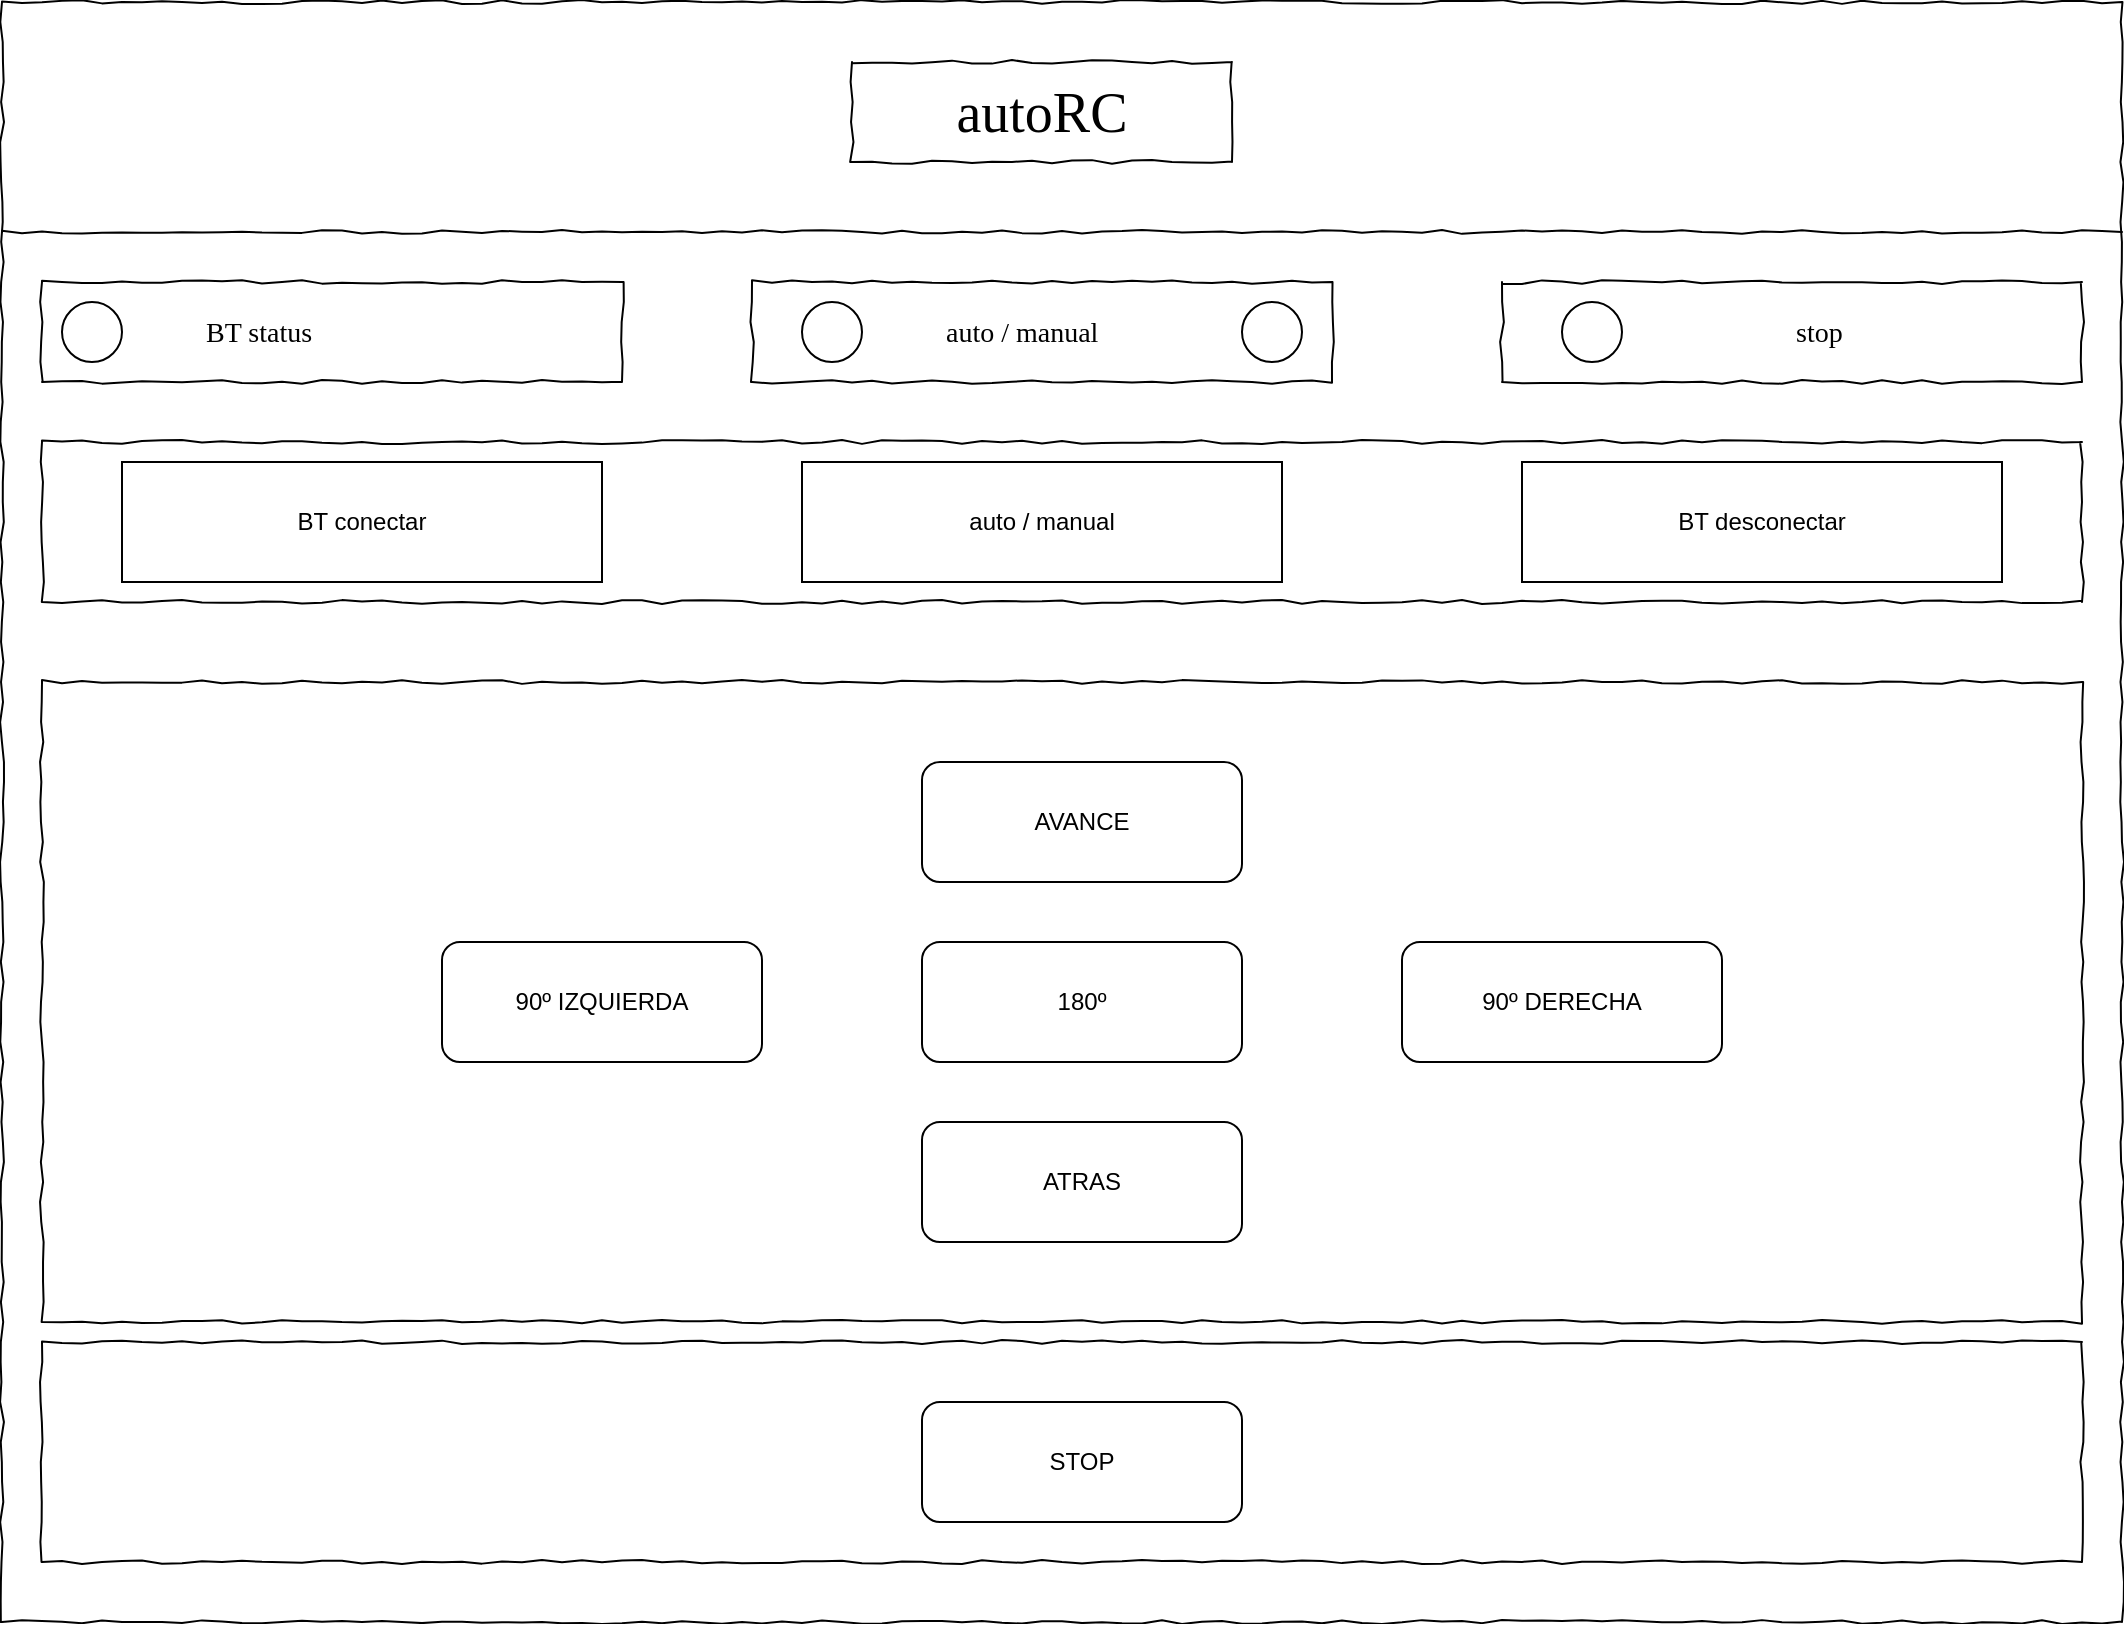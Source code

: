 <mxfile version="20.7.4" type="onedrive" pages="6"><diagram name="app MIT inventor" id="03018318-947c-dd8e-b7a3-06fadd420f32"><mxGraphModel dx="1195" dy="1287" grid="1" gridSize="10" guides="1" tooltips="1" connect="1" arrows="1" fold="1" page="1" pageScale="1" pageWidth="1100" pageHeight="850" background="#ffffff" math="0" shadow="0">&#xa;      <root>&#xa;        <mxCell id="0"/>&#xa;        <mxCell id="1" parent="0"/>&#xa;        <mxCell id="677b7b8949515195-1" value="" style="whiteSpace=wrap;html=1;rounded=0;shadow=0;labelBackgroundColor=none;strokeColor=#000000;strokeWidth=1;fillColor=none;fontFamily=Verdana;fontSize=12;fontColor=#000000;align=center;comic=1;" parent="1" vertex="1">&#xa;          <mxGeometry x="20" y="20" width="1060" height="810" as="geometry"/>&#xa;        </mxCell>&#xa;        <mxCell id="677b7b8949515195-2" value="autoRC" style="whiteSpace=wrap;html=1;rounded=0;shadow=0;labelBackgroundColor=none;strokeWidth=1;fontFamily=Verdana;fontSize=28;align=center;comic=1;" parent="1" vertex="1">&#xa;          <mxGeometry x="445" y="50" width="190" height="50" as="geometry"/>&#xa;        </mxCell>&#xa;        <mxCell id="677b7b8949515195-8" value="" style="whiteSpace=wrap;html=1;rounded=0;shadow=0;labelBackgroundColor=none;strokeWidth=1;fillColor=none;fontFamily=Verdana;fontSize=12;align=center;comic=1;" parent="1" vertex="1">&#xa;          <mxGeometry x="40" y="360" width="1020" height="320" as="geometry"/>&#xa;        </mxCell>&#xa;        <mxCell id="677b7b8949515195-9" value="" style="line;strokeWidth=1;html=1;rounded=0;shadow=0;labelBackgroundColor=none;fillColor=none;fontFamily=Verdana;fontSize=14;fontColor=#000000;align=center;comic=1;" parent="1" vertex="1">&#xa;          <mxGeometry x="20" y="120" width="1060" height="30" as="geometry"/>&#xa;        </mxCell>&#xa;        <mxCell id="677b7b8949515195-10" value="" style="whiteSpace=wrap;html=1;rounded=0;shadow=0;labelBackgroundColor=none;strokeWidth=1;fillColor=none;fontFamily=Verdana;fontSize=12;align=center;comic=1;" parent="1" vertex="1">&#xa;          <mxGeometry x="40" y="160" width="290" height="50" as="geometry"/>&#xa;        </mxCell>&#xa;        <mxCell id="677b7b8949515195-11" value="BT status" style="text;html=1;points=[];align=left;verticalAlign=top;spacingTop=-4;fontSize=14;fontFamily=Verdana" parent="1" vertex="1">&#xa;          <mxGeometry x="120" y="175" width="60" height="20" as="geometry"/>&#xa;        </mxCell>&#xa;        <mxCell id="677b7b8949515195-25" value="" style="whiteSpace=wrap;html=1;rounded=0;shadow=0;labelBackgroundColor=none;strokeWidth=1;fillColor=none;fontFamily=Verdana;fontSize=12;align=center;comic=1;" parent="1" vertex="1">&#xa;          <mxGeometry x="40" y="690" width="1020" height="110" as="geometry"/>&#xa;        </mxCell>&#xa;        <mxCell id="677b7b8949515195-26" value="" style="whiteSpace=wrap;html=1;rounded=0;shadow=0;labelBackgroundColor=none;strokeWidth=1;fillColor=none;fontFamily=Verdana;fontSize=12;align=center;comic=1;" parent="1" vertex="1">&#xa;          <mxGeometry x="40" y="240" width="1020" height="80" as="geometry"/>&#xa;        </mxCell>&#xa;        <mxCell id="nONuLgNguR3UyWoZqgMb-1" value="" style="ellipse;whiteSpace=wrap;html=1;" parent="1" vertex="1">&#xa;          <mxGeometry x="50" y="170" width="30" height="30" as="geometry"/>&#xa;        </mxCell>&#xa;        <mxCell id="nONuLgNguR3UyWoZqgMb-4" value="" style="whiteSpace=wrap;html=1;rounded=0;shadow=0;labelBackgroundColor=none;strokeWidth=1;fillColor=none;fontFamily=Verdana;fontSize=12;align=center;comic=1;" parent="1" vertex="1">&#xa;          <mxGeometry x="395" y="160" width="290" height="50" as="geometry"/>&#xa;        </mxCell>&#xa;        <mxCell id="nONuLgNguR3UyWoZqgMb-5" value="" style="whiteSpace=wrap;html=1;rounded=0;shadow=0;labelBackgroundColor=none;strokeWidth=1;fillColor=none;fontFamily=Verdana;fontSize=12;align=center;comic=1;" parent="1" vertex="1">&#xa;          <mxGeometry x="770" y="160" width="290" height="50" as="geometry"/>&#xa;        </mxCell>&#xa;        <mxCell id="nONuLgNguR3UyWoZqgMb-8" value="" style="ellipse;whiteSpace=wrap;html=1;" parent="1" vertex="1">&#xa;          <mxGeometry x="420" y="170" width="30" height="30" as="geometry"/>&#xa;        </mxCell>&#xa;        <mxCell id="nONuLgNguR3UyWoZqgMb-9" value="auto / manual" style="text;html=1;points=[];align=left;verticalAlign=top;spacingTop=-4;fontSize=14;fontFamily=Verdana" parent="1" vertex="1">&#xa;          <mxGeometry x="490" y="175" width="60" height="20" as="geometry"/>&#xa;        </mxCell>&#xa;        <mxCell id="nONuLgNguR3UyWoZqgMb-10" value="" style="ellipse;whiteSpace=wrap;html=1;" parent="1" vertex="1">&#xa;          <mxGeometry x="800" y="170" width="30" height="30" as="geometry"/>&#xa;        </mxCell>&#xa;        <mxCell id="nONuLgNguR3UyWoZqgMb-11" value="stop" style="text;html=1;points=[];align=left;verticalAlign=top;spacingTop=-4;fontSize=14;fontFamily=Verdana" parent="1" vertex="1">&#xa;          <mxGeometry x="915" y="175" width="60" height="20" as="geometry"/>&#xa;        </mxCell>&#xa;        <mxCell id="nONuLgNguR3UyWoZqgMb-13" value="" style="ellipse;whiteSpace=wrap;html=1;" parent="1" vertex="1">&#xa;          <mxGeometry x="640" y="170" width="30" height="30" as="geometry"/>&#xa;        </mxCell>&#xa;        <mxCell id="nONuLgNguR3UyWoZqgMb-14" value="BT conectar" style="rounded=0;whiteSpace=wrap;html=1;" parent="1" vertex="1">&#xa;          <mxGeometry x="80" y="250" width="240" height="60" as="geometry"/>&#xa;        </mxCell>&#xa;        <mxCell id="nONuLgNguR3UyWoZqgMb-15" value="BT desconectar" style="rounded=0;whiteSpace=wrap;html=1;" parent="1" vertex="1">&#xa;          <mxGeometry x="780" y="250" width="240" height="60" as="geometry"/>&#xa;        </mxCell>&#xa;        <mxCell id="nONuLgNguR3UyWoZqgMb-16" value="auto / manual" style="rounded=0;whiteSpace=wrap;html=1;" parent="1" vertex="1">&#xa;          <mxGeometry x="420" y="250" width="240" height="60" as="geometry"/>&#xa;        </mxCell>&#xa;        <mxCell id="nONuLgNguR3UyWoZqgMb-17" value="ATRAS" style="rounded=1;whiteSpace=wrap;html=1;" parent="1" vertex="1">&#xa;          <mxGeometry x="480" y="580" width="160" height="60" as="geometry"/>&#xa;        </mxCell>&#xa;        <mxCell id="nONuLgNguR3UyWoZqgMb-18" value="180º" style="rounded=1;whiteSpace=wrap;html=1;" parent="1" vertex="1">&#xa;          <mxGeometry x="480" y="490" width="160" height="60" as="geometry"/>&#xa;        </mxCell>&#xa;        <mxCell id="nONuLgNguR3UyWoZqgMb-19" value="AVANCE" style="rounded=1;whiteSpace=wrap;html=1;" parent="1" vertex="1">&#xa;          <mxGeometry x="480" y="400" width="160" height="60" as="geometry"/>&#xa;        </mxCell>&#xa;        <mxCell id="nONuLgNguR3UyWoZqgMb-20" value="90º DERECHA" style="rounded=1;whiteSpace=wrap;html=1;" parent="1" vertex="1">&#xa;          <mxGeometry x="720" y="490" width="160" height="60" as="geometry"/>&#xa;        </mxCell>&#xa;        <mxCell id="nONuLgNguR3UyWoZqgMb-21" value="90º IZQUIERDA" style="rounded=1;whiteSpace=wrap;html=1;" parent="1" vertex="1">&#xa;          <mxGeometry x="240" y="490" width="160" height="60" as="geometry"/>&#xa;        </mxCell>&#xa;        <mxCell id="nONuLgNguR3UyWoZqgMb-22" value="STOP" style="rounded=1;whiteSpace=wrap;html=1;" parent="1" vertex="1">&#xa;          <mxGeometry x="480" y="720" width="160" height="60" as="geometry"/>&#xa;        </mxCell>&#xa;      </root>&#xa;    </mxGraphModel></diagram><diagram id="o2fhgQZXrvdLDz5ldES9" name="BT comandos"><mxGraphModel grid="1" page="1" gridSize="10" guides="1" tooltips="1" connect="1" arrows="1" fold="1" pageScale="1" pageWidth="827" pageHeight="1169" math="0" shadow="0">&#xa;      <root>&#xa;        <mxCell id="0"/>&#xa;        <mxCell id="1" parent="0"/>&#xa;        <mxCell id="GHd-rV-q-DSfv6zFYgg--1" value="Comandos serial via BT" style="swimlane;childLayout=stackLayout;resizeParent=1;resizeParentMax=0;horizontal=1;startSize=20;horizontalStack=0;" vertex="1" parent="1">&#xa;          <mxGeometry x="20" y="20" width="790" height="980" as="geometry"/>&#xa;        </mxCell>&#xa;        <mxCell id="GHd-rV-q-DSfv6zFYgg--2" value="manual" style="swimlane;startSize=20;horizontal=0;" vertex="1" parent="GHd-rV-q-DSfv6zFYgg--1">&#xa;          <mxGeometry y="20" width="790" height="120" as="geometry"/>&#xa;        </mxCell>&#xa;        <mxCell id="GHd-rV-q-DSfv6zFYgg--5" value="'m'&lt;br&gt;" style="html=1;whiteSpace=wrap;aspect=fixed;shape=isoRectangle;" vertex="1" parent="GHd-rV-q-DSfv6zFYgg--2">&#xa;          <mxGeometry x="40" y="15" width="150" height="90" as="geometry"/>&#xa;        </mxCell>&#xa;        <mxCell id="GHd-rV-q-DSfv6zFYgg--31" value="stop()" style="rounded=1;whiteSpace=wrap;html=1;" vertex="1" parent="GHd-rV-q-DSfv6zFYgg--2">&#xa;          <mxGeometry x="220" y="10" width="200" height="30" as="geometry"/>&#xa;        </mxCell>&#xa;        <mxCell id="GHd-rV-q-DSfv6zFYgg--32" value="modoManual()" style="rounded=1;whiteSpace=wrap;html=1;" vertex="1" parent="GHd-rV-q-DSfv6zFYgg--2">&#xa;          <mxGeometry x="220" y="45" width="200" height="35" as="geometry"/>&#xa;        </mxCell>&#xa;        <mxCell id="GHd-rV-q-DSfv6zFYgg--3" value="auto" style="swimlane;startSize=20;horizontal=0;" vertex="1" parent="GHd-rV-q-DSfv6zFYgg--1">&#xa;          <mxGeometry y="140" width="790" height="120" as="geometry"/>&#xa;        </mxCell>&#xa;        <mxCell id="GHd-rV-q-DSfv6zFYgg--6" value="'a'" style="html=1;whiteSpace=wrap;aspect=fixed;shape=isoRectangle;" vertex="1" parent="GHd-rV-q-DSfv6zFYgg--3">&#xa;          <mxGeometry x="40" y="15" width="150" height="90" as="geometry"/>&#xa;        </mxCell>&#xa;        <mxCell id="7Qb3g_5TY0O9Xioq_Lvx-1" value="modoAutomatico()" style="rounded=1;whiteSpace=wrap;html=1;" vertex="1" parent="GHd-rV-q-DSfv6zFYgg--3">&#xa;          <mxGeometry x="220" y="15" width="200" height="35" as="geometry"/>&#xa;        </mxCell>&#xa;        <mxCell id="GHd-rV-q-DSfv6zFYgg--4" value="stop" style="swimlane;startSize=20;horizontal=0;" vertex="1" parent="GHd-rV-q-DSfv6zFYgg--1">&#xa;          <mxGeometry y="260" width="790" height="120" as="geometry"/>&#xa;        </mxCell>&#xa;        <mxCell id="GHd-rV-q-DSfv6zFYgg--7" value="'s'" style="html=1;whiteSpace=wrap;aspect=fixed;shape=isoRectangle;" vertex="1" parent="GHd-rV-q-DSfv6zFYgg--4">&#xa;          <mxGeometry x="40" y="15" width="150" height="90" as="geometry"/>&#xa;        </mxCell>&#xa;        <mxCell id="ZnrDJZgfZLzOx_ismf1E-1" value="stop()" style="rounded=1;whiteSpace=wrap;html=1;" vertex="1" parent="GHd-rV-q-DSfv6zFYgg--4">&#xa;          <mxGeometry x="220" y="15" width="200" height="30" as="geometry"/>&#xa;        </mxCell>&#xa;        <mxCell id="GHd-rV-q-DSfv6zFYgg--8" value="avance" style="swimlane;startSize=20;horizontal=0;" vertex="1" parent="GHd-rV-q-DSfv6zFYgg--1">&#xa;          <mxGeometry y="380" width="790" height="120" as="geometry"/>&#xa;        </mxCell>&#xa;        <mxCell id="GHd-rV-q-DSfv6zFYgg--9" value="'f'" style="html=1;whiteSpace=wrap;aspect=fixed;shape=isoRectangle;" vertex="1" parent="GHd-rV-q-DSfv6zFYgg--8">&#xa;          <mxGeometry x="40" y="15" width="150" height="90" as="geometry"/>&#xa;        </mxCell>&#xa;        <mxCell id="GHd-rV-q-DSfv6zFYgg--10" value="atras" style="swimlane;startSize=20;horizontal=0;" vertex="1" parent="GHd-rV-q-DSfv6zFYgg--1">&#xa;          <mxGeometry y="500" width="790" height="120" as="geometry"/>&#xa;        </mxCell>&#xa;        <mxCell id="GHd-rV-q-DSfv6zFYgg--11" value="'r'" style="html=1;whiteSpace=wrap;aspect=fixed;shape=isoRectangle;" vertex="1" parent="GHd-rV-q-DSfv6zFYgg--10">&#xa;          <mxGeometry x="40" y="15" width="150" height="90" as="geometry"/>&#xa;        </mxCell>&#xa;        <mxCell id="GHd-rV-q-DSfv6zFYgg--23" value="90º derecha" style="swimlane;startSize=20;horizontal=0;" vertex="1" parent="GHd-rV-q-DSfv6zFYgg--1">&#xa;          <mxGeometry y="620" width="790" height="120" as="geometry"/>&#xa;        </mxCell>&#xa;        <mxCell id="GHd-rV-q-DSfv6zFYgg--24" value="'d'&lt;br&gt;" style="html=1;whiteSpace=wrap;aspect=fixed;shape=isoRectangle;" vertex="1" parent="GHd-rV-q-DSfv6zFYgg--23">&#xa;          <mxGeometry x="40" y="15" width="150" height="90" as="geometry"/>&#xa;        </mxCell>&#xa;        <mxCell id="GHd-rV-q-DSfv6zFYgg--25" value="90º izquierda" style="swimlane;startSize=20;horizontal=0;" vertex="1" parent="GHd-rV-q-DSfv6zFYgg--1">&#xa;          <mxGeometry y="740" width="790" height="120" as="geometry"/>&#xa;        </mxCell>&#xa;        <mxCell id="GHd-rV-q-DSfv6zFYgg--26" value="'z'" style="html=1;whiteSpace=wrap;aspect=fixed;shape=isoRectangle;" vertex="1" parent="GHd-rV-q-DSfv6zFYgg--25">&#xa;          <mxGeometry x="40" y="15" width="150" height="90" as="geometry"/>&#xa;        </mxCell>&#xa;        <mxCell id="GHd-rV-q-DSfv6zFYgg--27" value="180º giro" style="swimlane;startSize=20;horizontal=0;" vertex="1" parent="GHd-rV-q-DSfv6zFYgg--1">&#xa;          <mxGeometry y="860" width="790" height="120" as="geometry"/>&#xa;        </mxCell>&#xa;        <mxCell id="GHd-rV-q-DSfv6zFYgg--28" value="'e'" style="html=1;whiteSpace=wrap;aspect=fixed;shape=isoRectangle;" vertex="1" parent="GHd-rV-q-DSfv6zFYgg--27">&#xa;          <mxGeometry x="40" y="15" width="150" height="90" as="geometry"/>&#xa;        </mxCell>&#xa;      </root>&#xa;    </mxGraphModel></diagram><diagram id="eYVh8A2XkbuG9V8aN6l5" name="funcionesBT"><mxGraphModel dx="939" dy="1011" grid="1" gridSize="10" guides="1" tooltips="1" connect="1" arrows="1" fold="1" page="1" pageScale="1" pageWidth="1169" pageHeight="1654" math="0" shadow="0">&#xa;      <root>&#xa;        <mxCell id="0"/>&#xa;        <mxCell id="1" parent="0"/>&#xa;        <mxCell id="5b3eeDE0Dv12BvTvZmoU-1" value="&lt;p style=&quot;margin:0px;margin-top:4px;text-align:center;text-decoration:underline;&quot;&gt;&lt;b&gt;interBT: btnAutoManual()&lt;/b&gt;&lt;/p&gt;&lt;hr&gt;&lt;p style=&quot;margin:0px;margin-left:8px;&quot;&gt;si&amp;nbsp; &amp;nbsp;modo() == manual&lt;/p&gt;&lt;p style=&quot;margin:0px;margin-left:8px;&quot;&gt;&lt;span style=&quot;&quot;&gt; &lt;/span&gt;//manual&lt;br&gt;&lt;/p&gt;&lt;p style=&quot;margin:0px;margin-left:8px;&quot;&gt;&lt;span style=&quot;&quot;&gt; &lt;/span&gt;appBT.ledManualActiva()&lt;br&gt;&lt;/p&gt;&lt;p style=&quot;margin:0px;margin-left:8px;&quot;&gt;&lt;span style=&quot;&quot;&gt; &lt;/span&gt;appBT.ledAutoDesactiva()&lt;br&gt;&lt;/p&gt;&lt;p style=&quot;margin:0px;margin-left:8px;&quot;&gt;&lt;span style=&quot;&quot;&gt; &lt;/span&gt;motores.paro()&lt;br&gt;&lt;/p&gt;&lt;p style=&quot;margin:0px;margin-left:8px;&quot;&gt;&lt;span style=&quot;&quot;&gt; &lt;/span&gt;habilitar botones de dirección: avante/atras/derecha/izquierda/giro&lt;br&gt;&lt;/p&gt;&lt;p style=&quot;margin:0px;margin-left:8px;&quot;&gt;sino&lt;/p&gt;&lt;p style=&quot;margin:0px;margin-left:8px;&quot;&gt;&lt;span style=&quot;&quot;&gt; &lt;/span&gt;//automatico&lt;br&gt;&lt;/p&gt;&lt;p style=&quot;margin:0px;margin-left:8px;&quot;&gt;&lt;span style=&quot;&quot;&gt; &lt;/span&gt;appBT.ledManualDesactiva()&lt;br&gt;&lt;/p&gt;&lt;p style=&quot;margin:0px;margin-left:8px;&quot;&gt;&lt;span style=&quot;&quot;&gt; &lt;/span&gt;appBT.ledAutoActiva()&lt;br&gt;&lt;/p&gt;&lt;p style=&quot;margin:0px;margin-left:8px;&quot;&gt;&lt;span style=&quot;&quot;&gt; &lt;/span&gt;motores.paro()&lt;br&gt;&lt;/p&gt;&lt;p style=&quot;margin:0px;margin-left:8px;&quot;&gt;deshabilitar botones de dirección: avante/atras/derecha/izquierda/giro&lt;br&gt;&lt;/p&gt;" style="verticalAlign=top;align=left;overflow=fill;fontSize=12;fontFamily=Helvetica;html=1;" parent="1" vertex="1">&#xa;          <mxGeometry x="40" y="200" width="520" height="280" as="geometry"/>&#xa;        </mxCell>&#xa;        <mxCell id="un5xPsIvp-NxulF0LTs7-1" value="&lt;p style=&quot;margin:0px;margin-top:4px;text-align:center;text-decoration:underline;&quot;&gt;&lt;b&gt;interBT: btnConectar()&lt;/b&gt;&lt;/p&gt;&lt;hr&gt;&lt;p style=&quot;margin:0px;margin-left:8px;&quot;&gt;conectar bluetooth&lt;br&gt;si BT link&amp;nbsp; &amp;nbsp;entonces&amp;nbsp; &amp;nbsp; appBT.ledBTActiva()&lt;/p&gt;" style="verticalAlign=top;align=left;overflow=fill;fontSize=12;fontFamily=Helvetica;html=1;" parent="1" vertex="1">&#xa;          <mxGeometry x="40" y="40" width="350" height="120" as="geometry"/>&#xa;        </mxCell>&#xa;        <mxCell id="un5xPsIvp-NxulF0LTs7-2" value="&lt;p style=&quot;margin:0px;margin-top:4px;text-align:center;text-decoration:underline;&quot;&gt;&lt;b&gt;interBT: btnDesconectar()&lt;/b&gt;&lt;/p&gt;&lt;hr&gt;&lt;p style=&quot;margin:0px;margin-left:8px;&quot;&gt;desconectar bluetooth&lt;br&gt;si BT unlink&amp;nbsp; &amp;nbsp;entonces&amp;nbsp; &amp;nbsp; appBT.ledBTD&lt;span style=&quot;background-color: initial;&quot;&gt;esactiva()&lt;/span&gt;&lt;/p&gt;&lt;p style=&quot;margin:0px;margin-left:8px;&quot;&gt;&lt;br&gt;&lt;/p&gt;" style="verticalAlign=top;align=left;overflow=fill;fontSize=12;fontFamily=Helvetica;html=1;" parent="1" vertex="1">&#xa;          <mxGeometry x="40" y="520" width="350" height="120" as="geometry"/>&#xa;        </mxCell>&#xa;        <mxCell id="iHXb3EhCGXpbu2rj7kg8-1" value="&lt;p style=&quot;margin:0px;margin-top:4px;text-align:center;text-decoration:underline;&quot;&gt;&lt;b&gt;interBT: btnStop()&lt;/b&gt;&lt;/p&gt;&lt;hr&gt;&lt;p style=&quot;margin:0px;margin-left:8px;&quot;&gt;&lt;span style=&quot;text-align: center;&quot;&gt;appBT.ledStopActiva()&lt;/span&gt;&lt;/p&gt;&lt;p style=&quot;margin:0px;margin-left:8px;&quot;&gt;&lt;span style=&quot;text-align: center;&quot;&gt;motores.paro()&lt;/span&gt;&lt;/p&gt;&lt;p style=&quot;margin:0px;margin-left:8px;&quot;&gt;&lt;br&gt;&lt;/p&gt;" style="verticalAlign=top;align=left;overflow=fill;fontSize=12;fontFamily=Helvetica;html=1;" parent="1" vertex="1">&#xa;          <mxGeometry x="640" y="40" width="350" height="120" as="geometry"/>&#xa;        </mxCell>&#xa;        <mxCell id="iHXb3EhCGXpbu2rj7kg8-2" value="&lt;p style=&quot;margin:0px;margin-top:4px;text-align:center;text-decoration:underline;&quot;&gt;&lt;b&gt;interBT: btnAvance()&lt;/b&gt;&lt;/p&gt;&lt;hr&gt;&lt;p style=&quot;margin: 0px 0px 0px 8px;&quot;&gt;&lt;span style=&quot;text-align: center;&quot;&gt;appBT.ledStopDesactiva()&lt;/span&gt;&lt;/p&gt;&lt;p style=&quot;margin: 0px 0px 0px 8px;&quot;&gt;&lt;span style=&quot;text-align: center;&quot;&gt;motores.izqdaAvante()&lt;/span&gt;&lt;/p&gt;&lt;p style=&quot;margin: 0px 0px 0px 8px;&quot;&gt;&lt;span style=&quot;text-align: center;&quot;&gt;motores.drchaAvante()&lt;/span&gt;&lt;/p&gt;&lt;p style=&quot;margin:0px;margin-left:8px;&quot;&gt;&lt;br&gt;&lt;/p&gt;" style="verticalAlign=top;align=left;overflow=fill;fontSize=12;fontFamily=Helvetica;html=1;" parent="1" vertex="1">&#xa;          <mxGeometry x="640" y="200" width="350" height="120" as="geometry"/>&#xa;        </mxCell>&#xa;        <mxCell id="iHXb3EhCGXpbu2rj7kg8-3" value="&lt;p style=&quot;margin:0px;margin-top:4px;text-align:center;text-decoration:underline;&quot;&gt;&lt;b&gt;interBT: btnAtras()&lt;/b&gt;&lt;/p&gt;&lt;hr&gt;&lt;p style=&quot;margin: 0px 0px 0px 8px;&quot;&gt;&lt;span style=&quot;text-align: center;&quot;&gt;appBT.ledStopDesactiva()&lt;/span&gt;&lt;/p&gt;&lt;p style=&quot;margin: 0px 0px 0px 8px;&quot;&gt;&lt;span style=&quot;text-align: center;&quot;&gt;motores.izqdaAtras()&lt;/span&gt;&lt;/p&gt;&lt;p style=&quot;margin: 0px 0px 0px 8px;&quot;&gt;&lt;span style=&quot;text-align: center;&quot;&gt;motores.drchaAtras()&lt;/span&gt;&lt;/p&gt;" style="verticalAlign=top;align=left;overflow=fill;fontSize=12;fontFamily=Helvetica;html=1;" parent="1" vertex="1">&#xa;          <mxGeometry x="640" y="360" width="350" height="120" as="geometry"/>&#xa;        </mxCell>&#xa;        <mxCell id="iHXb3EhCGXpbu2rj7kg8-4" value="&lt;p style=&quot;margin:0px;margin-top:4px;text-align:center;text-decoration:underline;&quot;&gt;&lt;b&gt;interBT: btnDerecha()&lt;/b&gt;&lt;/p&gt;&lt;hr&gt;&lt;p style=&quot;margin: 0px 0px 0px 8px;&quot;&gt;&lt;span style=&quot;text-align: center;&quot;&gt;appBT.ledStopDesactiva()&lt;/span&gt;&lt;/p&gt;&lt;p style=&quot;margin: 0px 0px 0px 8px;&quot;&gt;&lt;span style=&quot;text-align: center; background-color: initial;&quot;&gt;motores.drchaGiro()&lt;/span&gt;&lt;br&gt;&lt;/p&gt;&lt;p style=&quot;margin:0px;margin-left:8px;&quot;&gt;&lt;br&gt;&lt;/p&gt;" style="verticalAlign=top;align=left;overflow=fill;fontSize=12;fontFamily=Helvetica;html=1;" parent="1" vertex="1">&#xa;          <mxGeometry x="640" y="520" width="350" height="120" as="geometry"/>&#xa;        </mxCell>&#xa;        <mxCell id="iHXb3EhCGXpbu2rj7kg8-5" value="&lt;p style=&quot;margin:0px;margin-top:4px;text-align:center;text-decoration:underline;&quot;&gt;&lt;b&gt;interBT: btnIzquierda()&lt;/b&gt;&lt;/p&gt;&lt;hr&gt;&lt;p style=&quot;margin: 0px 0px 0px 8px;&quot;&gt;&lt;span style=&quot;text-align: center;&quot;&gt;appBT.ledStopDesactiva()&lt;/span&gt;&lt;/p&gt;&lt;p style=&quot;margin: 0px 0px 0px 8px;&quot;&gt;&lt;span style=&quot;text-align: center;&quot;&gt;motores.izqdaGiro&lt;/span&gt;&lt;span style=&quot;text-align: center; background-color: initial;&quot;&gt;()&lt;/span&gt;&lt;/p&gt;&lt;p style=&quot;margin:0px;margin-left:8px;&quot;&gt;&lt;br&gt;&lt;/p&gt;" style="verticalAlign=top;align=left;overflow=fill;fontSize=12;fontFamily=Helvetica;html=1;" parent="1" vertex="1">&#xa;          <mxGeometry x="640" y="680" width="350" height="120" as="geometry"/>&#xa;        </mxCell>&#xa;        <mxCell id="iHXb3EhCGXpbu2rj7kg8-6" value="&lt;p style=&quot;margin:0px;margin-top:4px;text-align:center;text-decoration:underline;&quot;&gt;&lt;b&gt;interBT: btnGiro()&lt;/b&gt;&lt;/p&gt;&lt;hr&gt;&lt;p style=&quot;margin: 0px 0px 0px 8px;&quot;&gt;&lt;span style=&quot;text-align: center;&quot;&gt;appBT.ledStopDesactiva()&lt;/span&gt;&lt;/p&gt;&lt;p style=&quot;margin: 0px 0px 0px 8px;&quot;&gt;&lt;span style=&quot;text-align: center;&quot;&gt;motores.Giro180&lt;/span&gt;&lt;span style=&quot;text-align: center; background-color: initial;&quot;&gt;()&lt;/span&gt;&lt;/p&gt;&lt;p style=&quot;margin:0px;margin-left:8px;&quot;&gt;&lt;br&gt;&lt;/p&gt;" style="verticalAlign=top;align=left;overflow=fill;fontSize=12;fontFamily=Helvetica;html=1;" parent="1" vertex="1">&#xa;          <mxGeometry x="640" y="840" width="350" height="120" as="geometry"/>&#xa;        </mxCell>&#xa;      </root>&#xa;    </mxGraphModel></diagram><diagram id="-nm5sUQkgCFffPZrMbIn" name="datos"><mxGraphModel grid="1" page="1" gridSize="10" guides="1" tooltips="1" connect="1" arrows="1" fold="1" pageScale="1" pageWidth="1169" pageHeight="1654" math="0" shadow="0">&#xa;      <root>&#xa;        <mxCell id="0"/>&#xa;        <mxCell id="1" parent="0"/>&#xa;        <mxCell id="K3E-DG9L4bjzytj_CUjj-1" value="&lt;p style=&quot;margin:0px;margin-top:4px;text-align:center;&quot;&gt;&lt;i&gt;&amp;lt;&amp;lt;Interface&amp;gt;&amp;gt;&lt;/i&gt;&lt;br&gt;&lt;b&gt;appBT&lt;/b&gt;&lt;/p&gt;&lt;hr size=&quot;1&quot;&gt;&lt;p style=&quot;margin:0px;margin-left:4px;&quot;&gt;+ ledStop: bool&lt;/p&gt;&lt;p style=&quot;margin:0px;margin-left:4px;&quot;&gt;+ ledModo: bool - 0=manual,&amp;nbsp; 1=automatico&lt;/p&gt;&lt;p style=&quot;margin:0px;margin-left:4px;&quot;&gt;+ ledBT: bool&lt;/p&gt;&lt;p style=&quot;margin:0px;margin-left:4px;&quot;&gt;+ comando: char&lt;/p&gt;&lt;hr size=&quot;1&quot;&gt;&lt;p style=&quot;margin:0px;margin-left:4px;&quot;&gt;&lt;span style=&quot;background-color: initial;&quot;&gt;//Funciones sobre leds de estado&lt;/span&gt;&lt;br&gt;&lt;/p&gt;&lt;p style=&quot;margin:0px;margin-left:4px;&quot;&gt;ledStopActiva()&lt;span style=&quot;&quot;&gt; &lt;span style=&quot;&quot;&gt; &lt;/span&gt;&lt;span style=&quot;&quot;&gt; &lt;/span&gt;&lt;/span&gt;- enciende ledStop&lt;br&gt;ledStopDesactiva()&lt;span style=&quot;&quot;&gt; &lt;/span&gt;&lt;span style=&quot;&quot;&gt; &lt;/span&gt;- apaga ledStop&lt;/p&gt;&lt;p style=&quot;margin:0px;margin-left:4px;&quot;&gt;&lt;br&gt;&lt;/p&gt;&lt;p style=&quot;margin:0px;margin-left:4px;&quot;&gt;ledManualActiva()&lt;span style=&quot;&quot;&gt; &lt;/span&gt;&lt;span style=&quot;&quot;&gt; &lt;/span&gt;- enciende ledManual&lt;/p&gt;&lt;p style=&quot;margin:0px;margin-left:4px;&quot;&gt;ledManualDesactiva()&lt;span style=&quot;&quot;&gt; &lt;/span&gt;- apaga ledManual&lt;/p&gt;&lt;p style=&quot;margin:0px;margin-left:4px;&quot;&gt;&lt;br&gt;&lt;/p&gt;&lt;p style=&quot;margin:0px;margin-left:4px;&quot;&gt;ledAutoActiva()&lt;span style=&quot;&quot;&gt; &lt;/span&gt;&lt;span style=&quot;&quot;&gt; &lt;/span&gt;- enciende ledAuto&lt;/p&gt;&lt;p style=&quot;margin:0px;margin-left:4px;&quot;&gt;ledAutoDesactiva()&lt;span style=&quot;&quot;&gt; &lt;/span&gt;&lt;span style=&quot;&quot;&gt; &lt;/span&gt;- apaga ledAuto&lt;/p&gt;&lt;p style=&quot;margin:0px;margin-left:4px;&quot;&gt;&lt;br&gt;&lt;/p&gt;&lt;p style=&quot;margin: 0px 0px 0px 4px;&quot;&gt;ledBTActiva()&lt;span style=&quot;&quot;&gt; &lt;/span&gt;&lt;span style=&quot;&quot;&gt; &lt;/span&gt;- enciende ledAuto&lt;/p&gt;&lt;p style=&quot;margin: 0px 0px 0px 4px;&quot;&gt;ledBTDesactiva()&lt;span style=&quot;&quot;&gt; &lt;/span&gt;&lt;span style=&quot;&quot;&gt; &lt;/span&gt;- apaga ledAuto&lt;/p&gt;&lt;p style=&quot;margin: 0px 0px 0px 4px;&quot;&gt;&lt;br&gt;&lt;/p&gt;&lt;p style=&quot;margin: 0px 0px 0px 4px;&quot;&gt;//Funciones sobre modo auto/manual&lt;/p&gt;&lt;p style=&quot;margin: 0px 0px 0px 4px;&quot;&gt;modoManual() - modo manual + led en manual&lt;/p&gt;&lt;p style=&quot;margin: 0px 0px 0px 4px;&quot;&gt;modoAutomatico() - modo automatico + led en automatico&lt;/p&gt;&lt;p style=&quot;margin: 0px 0px 0px 4px;&quot;&gt;modo() - devuelve el modo actual&lt;/p&gt;&lt;p style=&quot;margin: 0px 0px 0px 4px;&quot;&gt;&lt;br&gt;&lt;/p&gt;&lt;p style=&quot;margin: 0px 0px 0px 4px;&quot;&gt;//Funciones relativos a botones pulsados&lt;/p&gt;&lt;p style=&quot;margin: 0px 0px 0px 4px;&quot;&gt;btnAvance()&lt;/p&gt;&lt;p style=&quot;margin: 0px 0px 0px 4px;&quot;&gt;btnAtras()&lt;/p&gt;&lt;p style=&quot;margin: 0px 0px 0px 4px;&quot;&gt;btnIzquierda()&lt;/p&gt;&lt;p style=&quot;margin: 0px 0px 0px 4px;&quot;&gt;btnDerecha()&lt;/p&gt;&lt;p style=&quot;margin: 0px 0px 0px 4px;&quot;&gt;btnGiro()&lt;/p&gt;&lt;p style=&quot;margin: 0px 0px 0px 4px;&quot;&gt;btnStop()&lt;/p&gt;&lt;p style=&quot;margin: 0px 0px 0px 4px;&quot;&gt;&lt;br&gt;&lt;/p&gt;" style="verticalAlign=top;align=left;overflow=fill;fontSize=12;fontFamily=Helvetica;html=1;" vertex="1" parent="1">&#xa;          <mxGeometry x="40" y="40" width="420" height="520" as="geometry"/>&#xa;        </mxCell>&#xa;        <mxCell id="J9JbAJnPKWtATU5LHtQk-1" value="&lt;p style=&quot;margin:0px;margin-top:4px;text-align:center;&quot;&gt;&lt;i&gt;&amp;lt;&amp;lt;Interface&amp;gt;&amp;gt;&lt;/i&gt;&lt;br&gt;&lt;b&gt;motores&lt;/b&gt;&lt;/p&gt;&lt;hr size=&quot;1&quot;&gt;&lt;p style=&quot;margin:0px;margin-left:4px;&quot;&gt;+ izqdaVel: int(-255..0..255)&lt;span style=&quot;&quot;&gt; &lt;/span&gt;- positivo/avante, negativo/atras, 0 stop&lt;br&gt;+ drchaVel: int&lt;/p&gt;&lt;hr size=&quot;1&quot;&gt;&lt;p style=&quot;margin:0px;margin-left:4px;&quot;&gt;paro() - detiene ambos motores, izqdaParo() + drchaParo()&lt;/p&gt;&lt;p style=&quot;margin:0px;margin-left:4px;&quot;&gt;&lt;br&gt;&lt;/p&gt;&lt;p style=&quot;margin:0px;margin-left:4px;&quot;&gt;izqdaParo() - para el motor, izqdaVel = 0&lt;br&gt;izqdaAvante(int) - motor avante con la velocidad por parametro&lt;/p&gt;&lt;p style=&quot;margin:0px;margin-left:4px;&quot;&gt;izqdaAtras(int) - motor atras con la velocidad por parametro&lt;/p&gt;&lt;p style=&quot;margin:0px;margin-left:4px;&quot;&gt;izqdaVelocidad(): int - devuelve velocidad actual&lt;/p&gt;&lt;p style=&quot;margin:0px;margin-left:4px;&quot;&gt;izqdaVelocidad(int) - set velocidad&lt;/p&gt;&lt;p style=&quot;margin:0px;margin-left:4px;&quot;&gt;izqdaGiro() - giro 90º a la izquierda&lt;/p&gt;&lt;p style=&quot;margin:0px;margin-left:4px;&quot;&gt;&lt;br&gt;&lt;/p&gt;&lt;p style=&quot;margin:0px;margin-left:4px;&quot;&gt;drchaParo()&lt;/p&gt;&lt;p style=&quot;margin:0px;margin-left:4px;&quot;&gt;drchaAvante(int)&lt;/p&gt;&lt;p style=&quot;margin:0px;margin-left:4px;&quot;&gt;drchaAtras(int)&lt;/p&gt;&lt;p style=&quot;margin:0px;margin-left:4px;&quot;&gt;drchaVelocidad(): int&lt;/p&gt;&lt;p style=&quot;margin:0px;margin-left:4px;&quot;&gt;drchaVelocidad(int)&lt;/p&gt;&lt;p style=&quot;margin:0px;margin-left:4px;&quot;&gt;drchaGiro&lt;/p&gt;&lt;p style=&quot;margin:0px;margin-left:4px;&quot;&gt;&lt;br&gt;&lt;/p&gt;&lt;p style=&quot;margin:0px;margin-left:4px;&quot;&gt;giro180 - giro de 180º pivotando&lt;/p&gt;" style="verticalAlign=top;align=left;overflow=fill;fontSize=12;fontFamily=Helvetica;html=1;" vertex="1" parent="1">&#xa;          <mxGeometry x="640" y="40" width="620" height="350" as="geometry"/>&#xa;        </mxCell>&#xa;      </root>&#xa;    </mxGraphModel></diagram><diagram id="M32L8XIiYZ8MUao1Dqg0" name="maqEstados"><mxGraphModel grid="1" page="1" gridSize="10" guides="1" tooltips="1" connect="1" arrows="1" fold="1" pageScale="1" pageWidth="827" pageHeight="1169" math="0" shadow="0">&#xa;      <root>&#xa;        <mxCell id="0"/>&#xa;        <mxCell id="1" parent="0"/>&#xa;        <mxCell id="jU4yA1d82euFjUMe6Wu8-8" value="" style="edgeStyle=orthogonalEdgeStyle;rounded=0;orthogonalLoop=1;jettySize=auto;html=1;fontColor=#000000;labelBackgroundColor=none;" edge="1" parent="1" source="jU4yA1d82euFjUMe6Wu8-1" target="jU4yA1d82euFjUMe6Wu8-6">&#xa;          <mxGeometry relative="1" as="geometry"/>&#xa;        </mxCell>&#xa;        <mxCell id="jU4yA1d82euFjUMe6Wu8-1" value="0" style="strokeWidth=2;html=1;shape=mxgraph.flowchart.start_2;whiteSpace=wrap;labelBackgroundColor=none;fontColor=#000000;" vertex="1" parent="1">&#xa;          <mxGeometry x="240" y="80" width="100" height="100" as="geometry"/>&#xa;        </mxCell>&#xa;        <mxCell id="jU4yA1d82euFjUMe6Wu8-4" style="edgeStyle=orthogonalEdgeStyle;rounded=0;orthogonalLoop=1;jettySize=auto;html=1;entryX=0;entryY=0.5;entryDx=0;entryDy=0;entryPerimeter=0;fontColor=#000000;exitX=0;exitY=0.5;exitDx=0;exitDy=0;exitPerimeter=0;labelBackgroundColor=none;startArrow=none;" edge="1" parent="1" source="jU4yA1d82euFjUMe6Wu8-5" target="jU4yA1d82euFjUMe6Wu8-1">&#xa;          <mxGeometry relative="1" as="geometry">&#xa;            <Array as="points">&#xa;              <mxPoint x="180" y="130"/>&#xa;            </Array>&#xa;          </mxGeometry>&#xa;        </mxCell>&#xa;        <mxCell id="jU4yA1d82euFjUMe6Wu8-11" style="edgeStyle=orthogonalEdgeStyle;rounded=0;orthogonalLoop=1;jettySize=auto;html=1;entryX=0.5;entryY=0;entryDx=0;entryDy=0;entryPerimeter=0;fontColor=#000000;labelBackgroundColor=none;startArrow=none;exitX=0.5;exitY=1;exitDx=0;exitDy=0;exitPerimeter=0;" edge="1" parent="1" source="jU4yA1d82euFjUMe6Wu8-2" target="jU4yA1d82euFjUMe6Wu8-10">&#xa;          <mxGeometry relative="1" as="geometry"/>&#xa;        </mxCell>&#xa;        <mxCell id="jU4yA1d82euFjUMe6Wu8-2" value="&lt;div style=&quot;font-family: Consolas, &amp;quot;Courier New&amp;quot;, monospace; font-size: 11px; line-height: 15px;&quot;&gt;&lt;span style=&quot;&quot;&gt;tiempoActual&lt;/span&gt;&amp;nbsp; &amp;nbsp; &amp;gt; TIEMPO_PERIODO&lt;/div&gt;" style="strokeWidth=2;html=1;shape=mxgraph.flowchart.decision;whiteSpace=wrap;labelBackgroundColor=none;fontColor=#000000;" vertex="1" parent="1">&#xa;          <mxGeometry x="200" y="200" width="180" height="100" as="geometry"/>&#xa;        </mxCell>&#xa;        <mxCell id="jU4yA1d82euFjUMe6Wu8-13" style="edgeStyle=orthogonalEdgeStyle;rounded=0;orthogonalLoop=1;jettySize=auto;html=1;exitX=0.5;exitY=1;exitDx=0;exitDy=0;labelBackgroundColor=none;fontColor=#000000;entryX=1;entryY=0.5;entryDx=0;entryDy=0;entryPerimeter=0;" edge="1" parent="1" source="jU4yA1d82euFjUMe6Wu8-6" target="jU4yA1d82euFjUMe6Wu8-2">&#xa;          <mxGeometry relative="1" as="geometry">&#xa;            <mxPoint x="585" y="260" as="targetPoint"/>&#xa;          </mxGeometry>&#xa;        </mxCell>&#xa;        <mxCell id="jU4yA1d82euFjUMe6Wu8-6" value="&lt;br&gt;&lt;div style=&quot;font-family: Consolas, &amp;quot;Courier New&amp;quot;, monospace; font-weight: normal; font-size: 11px; line-height: 15px;&quot;&gt;&lt;div&gt;&lt;span style=&quot;&quot;&gt;tiempoActual&lt;/span&gt;&lt;span style=&quot;&quot;&gt; = &lt;/span&gt;&lt;span style=&quot;&quot;&gt;millis&lt;/span&gt;&lt;span style=&quot;&quot;&gt;();&lt;/span&gt;&lt;/div&gt;&lt;/div&gt;&lt;br&gt;&lt;div style=&quot;font-family: Consolas, &amp;quot;Courier New&amp;quot;, monospace; font-size: 11px; line-height: 15px;&quot;&gt;&lt;span style=&quot;&quot;&gt;comando&lt;/span&gt; = &lt;span style=&quot;&quot;&gt;remotoLeer&lt;/span&gt;();&lt;/div&gt;" style="rounded=1;whiteSpace=wrap;html=1;absoluteArcSize=1;arcSize=14;strokeWidth=2;labelBackgroundColor=none;fontColor=#000000;" vertex="1" parent="1">&#xa;          <mxGeometry x="430" y="80" width="330" height="100" as="geometry"/>&#xa;        </mxCell>&#xa;        <mxCell id="jU4yA1d82euFjUMe6Wu8-15" value="" style="edgeStyle=orthogonalEdgeStyle;rounded=0;orthogonalLoop=1;jettySize=auto;html=1;" edge="1" parent="1" source="jU4yA1d82euFjUMe6Wu8-10" target="jU4yA1d82euFjUMe6Wu8-14">&#xa;          <mxGeometry relative="1" as="geometry"/>&#xa;        </mxCell>&#xa;        <mxCell id="jU4yA1d82euFjUMe6Wu8-10" value="1" style="strokeWidth=2;html=1;shape=mxgraph.flowchart.start_2;whiteSpace=wrap;labelBackgroundColor=none;fontColor=#000000;" vertex="1" parent="1">&#xa;          <mxGeometry x="240" y="350" width="100" height="100" as="geometry"/>&#xa;        </mxCell>&#xa;        <mxCell id="jU4yA1d82euFjUMe6Wu8-17" style="edgeStyle=orthogonalEdgeStyle;rounded=0;orthogonalLoop=1;jettySize=auto;html=1;entryX=1;entryY=0.5;entryDx=0;entryDy=0;entryPerimeter=0;" edge="1" parent="1" source="jU4yA1d82euFjUMe6Wu8-14" target="jU4yA1d82euFjUMe6Wu8-16">&#xa;          <mxGeometry relative="1" as="geometry">&#xa;            <mxPoint x="600" y="560" as="targetPoint"/>&#xa;            <Array as="points">&#xa;              <mxPoint x="600" y="550"/>&#xa;            </Array>&#xa;          </mxGeometry>&#xa;        </mxCell>&#xa;        <mxCell id="jU4yA1d82euFjUMe6Wu8-14" value="distanciaUpdate()&amp;nbsp; &amp;nbsp;- solo frontal&amp;nbsp; (0º)" style="rounded=1;whiteSpace=wrap;html=1;absoluteArcSize=1;arcSize=14;strokeWidth=2;" vertex="1" parent="1">&#xa;          <mxGeometry x="440" y="350" width="320" height="100" as="geometry"/>&#xa;        </mxCell>&#xa;        <mxCell id="_KjcAtTbxYx-tXgQkTGz-2" value="" style="edgeStyle=orthogonalEdgeStyle;rounded=0;orthogonalLoop=1;jettySize=auto;html=1;" edge="1" parent="1" source="jU4yA1d82euFjUMe6Wu8-16" target="_KjcAtTbxYx-tXgQkTGz-1">&#xa;          <mxGeometry relative="1" as="geometry"/>&#xa;        </mxCell>&#xa;        <mxCell id="jU4yA1d82euFjUMe6Wu8-16" value="2" style="strokeWidth=2;html=1;shape=mxgraph.flowchart.start_2;whiteSpace=wrap;" vertex="1" parent="1">&#xa;          <mxGeometry x="240" y="500" width="100" height="100" as="geometry"/>&#xa;        </mxCell>&#xa;        <mxCell id="_KjcAtTbxYx-tXgQkTGz-3" style="edgeStyle=orthogonalEdgeStyle;rounded=0;orthogonalLoop=1;jettySize=auto;html=1;entryX=0;entryY=0.5;entryDx=0;entryDy=0;entryPerimeter=0;startArrow=none;" edge="1" parent="1" source="_KjcAtTbxYx-tXgQkTGz-4" target="_KjcAtTbxYx-tXgQkTGz-8">&#xa;          <mxGeometry relative="1" as="geometry">&#xa;            <mxPoint x="440" y="680" as="targetPoint"/>&#xa;          </mxGeometry>&#xa;        </mxCell>&#xa;        <mxCell id="_KjcAtTbxYx-tXgQkTGz-6" style="edgeStyle=orthogonalEdgeStyle;rounded=0;orthogonalLoop=1;jettySize=auto;html=1;entryX=0.5;entryY=0;entryDx=0;entryDy=0;entryPerimeter=0;exitX=0.5;exitY=1;exitDx=0;exitDy=0;startArrow=none;" edge="1" parent="1" source="_KjcAtTbxYx-tXgQkTGz-7" target="_KjcAtTbxYx-tXgQkTGz-10">&#xa;          <mxGeometry relative="1" as="geometry">&#xa;            <mxPoint x="295" y="780" as="targetPoint"/>&#xa;            <Array as="points">&#xa;              <mxPoint x="120" y="810"/>&#xa;              <mxPoint x="290" y="810"/>&#xa;            </Array>&#xa;          </mxGeometry>&#xa;        </mxCell>&#xa;        <mxCell id="_KjcAtTbxYx-tXgQkTGz-1" value="&#10;&lt;div style=&quot;color: rgb(212, 212, 212); background-color: rgb(30, 30, 30); font-family: Consolas, &amp;quot;Courier New&amp;quot;, monospace; font-weight: normal; font-size: 11px; line-height: 15px;&quot;&gt;&lt;div&gt;&lt;span style=&quot;color: #9cdcfe;&quot;&gt;distValores&lt;/span&gt;&lt;span style=&quot;color: #d4d4d4;&quot;&gt;[&lt;/span&gt;&lt;span style=&quot;color: #b5cea8;&quot;&gt;2&lt;/span&gt;&lt;span style=&quot;color: #d4d4d4;&quot;&gt;]&lt;/span&gt;&lt;/div&gt;&lt;/div&gt;&#10;&#10;" style="rhombus;whiteSpace=wrap;html=1;strokeWidth=2;" vertex="1" parent="1">&#xa;          <mxGeometry x="35" y="640" width="170" height="80" as="geometry"/>&#xa;        </mxCell>&#xa;        <mxCell id="_KjcAtTbxYx-tXgQkTGz-17" value="" style="edgeStyle=orthogonalEdgeStyle;rounded=0;orthogonalLoop=1;jettySize=auto;html=1;" edge="1" parent="1" source="_KjcAtTbxYx-tXgQkTGz-8" target="_KjcAtTbxYx-tXgQkTGz-11">&#xa;          <mxGeometry relative="1" as="geometry"/>&#xa;        </mxCell>&#xa;        <mxCell id="_KjcAtTbxYx-tXgQkTGz-8" value="3" style="strokeWidth=2;html=1;shape=mxgraph.flowchart.start_2;whiteSpace=wrap;" vertex="1" parent="1">&#xa;          <mxGeometry x="340" y="630" width="100" height="100" as="geometry"/>&#xa;        </mxCell>&#xa;        <mxCell id="_KjcAtTbxYx-tXgQkTGz-20" value="" style="edgeStyle=orthogonalEdgeStyle;rounded=0;orthogonalLoop=1;jettySize=auto;html=1;" edge="1" parent="1" source="_KjcAtTbxYx-tXgQkTGz-10" target="_KjcAtTbxYx-tXgQkTGz-19">&#xa;          <mxGeometry relative="1" as="geometry"/>&#xa;        </mxCell>&#xa;        <mxCell id="_KjcAtTbxYx-tXgQkTGz-10" value="4" style="strokeWidth=2;html=1;shape=mxgraph.flowchart.start_2;whiteSpace=wrap;" vertex="1" parent="1">&#xa;          <mxGeometry x="240" y="840" width="100" height="100" as="geometry"/>&#xa;        </mxCell>&#xa;        <mxCell id="_KjcAtTbxYx-tXgQkTGz-18" style="edgeStyle=orthogonalEdgeStyle;rounded=0;orthogonalLoop=1;jettySize=auto;html=1;entryX=0.5;entryY=0;entryDx=0;entryDy=0;entryPerimeter=0;" edge="1" parent="1" source="_KjcAtTbxYx-tXgQkTGz-11" target="jU4yA1d82euFjUMe6Wu8-1">&#xa;          <mxGeometry relative="1" as="geometry">&#xa;            <mxPoint x="280" y="20" as="targetPoint"/>&#xa;            <Array as="points">&#xa;              <mxPoint x="870" y="680"/>&#xa;              <mxPoint x="870" y="30"/>&#xa;              <mxPoint x="290" y="30"/>&#xa;            </Array>&#xa;          </mxGeometry>&#xa;        </mxCell>&#xa;        <mxCell id="_KjcAtTbxYx-tXgQkTGz-11" value="motorSerial() - info velocidad&lt;br&gt;motorUpdate() - actualiza velocidad motores" style="rounded=1;whiteSpace=wrap;html=1;absoluteArcSize=1;arcSize=14;strokeWidth=2;" vertex="1" parent="1">&#xa;          <mxGeometry x="520" y="630" width="270" height="100" as="geometry"/>&#xa;        </mxCell>&#xa;        <mxCell id="_KjcAtTbxYx-tXgQkTGz-4" value="VELOCIDAD" style="text;html=1;strokeColor=none;fillColor=none;align=center;verticalAlign=middle;whiteSpace=wrap;rounded=0;labelBackgroundColor=none;fontColor=#000000;" vertex="1" parent="1">&#xa;          <mxGeometry x="230" y="665" width="60" height="30" as="geometry"/>&#xa;        </mxCell>&#xa;        <mxCell id="_KjcAtTbxYx-tXgQkTGz-12" value="" style="edgeStyle=orthogonalEdgeStyle;rounded=0;orthogonalLoop=1;jettySize=auto;html=1;entryX=0;entryY=0.5;entryDx=0;entryDy=0;entryPerimeter=0;endArrow=none;" edge="1" parent="1" source="_KjcAtTbxYx-tXgQkTGz-1" target="_KjcAtTbxYx-tXgQkTGz-4">&#xa;          <mxGeometry relative="1" as="geometry">&#xa;            <mxPoint x="320" y="680" as="targetPoint"/>&#xa;            <mxPoint x="205" y="680" as="sourcePoint"/>&#xa;          </mxGeometry>&#xa;        </mxCell>&#xa;        <mxCell id="_KjcAtTbxYx-tXgQkTGz-7" value="STOP&lt;br&gt;" style="text;html=1;strokeColor=none;fillColor=none;align=center;verticalAlign=middle;whiteSpace=wrap;rounded=0;labelBackgroundColor=none;fontColor=#000000;" vertex="1" parent="1">&#xa;          <mxGeometry x="90" y="750" width="60" height="30" as="geometry"/>&#xa;        </mxCell>&#xa;        <mxCell id="_KjcAtTbxYx-tXgQkTGz-13" value="" style="edgeStyle=orthogonalEdgeStyle;rounded=0;orthogonalLoop=1;jettySize=auto;html=1;entryX=0.5;entryY=0;entryDx=0;entryDy=0;entryPerimeter=0;exitX=0.5;exitY=1;exitDx=0;exitDy=0;endArrow=none;" edge="1" parent="1" source="_KjcAtTbxYx-tXgQkTGz-1" target="_KjcAtTbxYx-tXgQkTGz-7">&#xa;          <mxGeometry relative="1" as="geometry">&#xa;            <mxPoint x="120" y="720" as="sourcePoint"/>&#xa;            <mxPoint x="290" y="890" as="targetPoint"/>&#xa;          </mxGeometry>&#xa;        </mxCell>&#xa;        <mxCell id="jU4yA1d82euFjUMe6Wu8-5" value="menor o igual" style="text;html=1;strokeColor=none;fillColor=none;align=center;verticalAlign=middle;whiteSpace=wrap;rounded=0;labelBackgroundColor=none;fontColor=#000000;" vertex="1" parent="1">&#xa;          <mxGeometry x="145" y="170" width="60" height="30" as="geometry"/>&#xa;        </mxCell>&#xa;        <mxCell id="_KjcAtTbxYx-tXgQkTGz-14" value="" style="edgeStyle=orthogonalEdgeStyle;rounded=0;orthogonalLoop=1;jettySize=auto;html=1;entryX=0;entryY=0.5;entryDx=0;entryDy=0;entryPerimeter=0;fontColor=#000000;exitX=0;exitY=0.5;exitDx=0;exitDy=0;exitPerimeter=0;labelBackgroundColor=none;endArrow=none;" edge="1" parent="1" source="jU4yA1d82euFjUMe6Wu8-2" target="jU4yA1d82euFjUMe6Wu8-5">&#xa;          <mxGeometry relative="1" as="geometry">&#xa;            <mxPoint x="200" y="250" as="sourcePoint"/>&#xa;            <mxPoint x="240" y="130" as="targetPoint"/>&#xa;            <Array as="points">&#xa;              <mxPoint x="180" y="250"/>&#xa;            </Array>&#xa;          </mxGeometry>&#xa;        </mxCell>&#xa;        <mxCell id="jU4yA1d82euFjUMe6Wu8-12" value="mayor" style="text;html=1;strokeColor=none;fillColor=none;align=center;verticalAlign=middle;whiteSpace=wrap;rounded=0;labelBackgroundColor=none;fontColor=#000000;" vertex="1" parent="1">&#xa;          <mxGeometry x="260" y="310" width="60" height="30" as="geometry"/>&#xa;        </mxCell>&#xa;        <mxCell id="_KjcAtTbxYx-tXgQkTGz-22" style="edgeStyle=orthogonalEdgeStyle;rounded=0;orthogonalLoop=1;jettySize=auto;html=1;entryX=0.5;entryY=0;entryDx=0;entryDy=0;entryPerimeter=0;exitX=0.588;exitY=1;exitDx=0;exitDy=0;exitPerimeter=0;" edge="1" parent="1" source="_KjcAtTbxYx-tXgQkTGz-19" target="_KjcAtTbxYx-tXgQkTGz-21">&#xa;          <mxGeometry relative="1" as="geometry">&#xa;            <Array as="points">&#xa;              <mxPoint x="624" y="990"/>&#xa;              <mxPoint x="290" y="990"/>&#xa;            </Array>&#xa;          </mxGeometry>&#xa;        </mxCell>&#xa;        <mxCell id="_KjcAtTbxYx-tXgQkTGz-19" value="distanciaUpdate()&amp;nbsp; &amp;nbsp;- TODAS direcciones&lt;br&gt;logicaGiro() - eleccion del movimiento&lt;br&gt;motorGiro() - ejecutar movimiento" style="rounded=1;whiteSpace=wrap;html=1;absoluteArcSize=1;arcSize=14;strokeWidth=2;" vertex="1" parent="1">&#xa;          <mxGeometry x="436" y="840" width="320" height="100" as="geometry"/>&#xa;        </mxCell>&#xa;        <mxCell id="_KjcAtTbxYx-tXgQkTGz-24" style="edgeStyle=orthogonalEdgeStyle;rounded=0;orthogonalLoop=1;jettySize=auto;html=1;entryX=0;entryY=0.5;entryDx=0;entryDy=0;" edge="1" parent="1" source="_KjcAtTbxYx-tXgQkTGz-21" target="_KjcAtTbxYx-tXgQkTGz-23">&#xa;          <mxGeometry relative="1" as="geometry"/>&#xa;        </mxCell>&#xa;        <mxCell id="_KjcAtTbxYx-tXgQkTGz-21" value="5" style="strokeWidth=2;html=1;shape=mxgraph.flowchart.start_2;whiteSpace=wrap;" vertex="1" parent="1">&#xa;          <mxGeometry x="240" y="1040" width="100" height="100" as="geometry"/>&#xa;        </mxCell>&#xa;        <mxCell id="_KjcAtTbxYx-tXgQkTGz-25" style="edgeStyle=orthogonalEdgeStyle;rounded=0;orthogonalLoop=1;jettySize=auto;html=1;" edge="1" parent="1" source="_KjcAtTbxYx-tXgQkTGz-23">&#xa;          <mxGeometry relative="1" as="geometry">&#xa;            <mxPoint x="870" y="680" as="targetPoint"/>&#xa;          </mxGeometry>&#xa;        </mxCell>&#xa;        <mxCell id="_KjcAtTbxYx-tXgQkTGz-23" value="motorSerial() - info velocidad&lt;br&gt;motorUpdate() - actualiza velocidad motores" style="rounded=1;whiteSpace=wrap;html=1;absoluteArcSize=1;arcSize=14;strokeWidth=2;" vertex="1" parent="1">&#xa;          <mxGeometry x="520" y="1040" width="270" height="100" as="geometry"/>&#xa;        </mxCell>&#xa;      </root>&#xa;    </mxGraphModel></diagram><diagram id="WRwsl_frIzNh_baBGYRV" name="Pines Arduino"><mxGraphModel grid="1" page="1" gridSize="10" guides="1" tooltips="1" connect="1" arrows="1" fold="1" pageScale="1" pageWidth="1654" pageHeight="2336" math="0" shadow="0"><root><mxCell id="0"/><mxCell id="1" parent="0"/><mxCell id="q_xW8jgm2VIWAPCL7T0N-13" value="Pines Digitales" style="shape=table;startSize=30;container=1;collapsible=0;childLayout=tableLayout;fixedRows=1;rowLines=0;fontStyle=1;" vertex="1" parent="1"><mxGeometry x="40" y="40" width="380" height="460" as="geometry"/></mxCell><mxCell id="q_xW8jgm2VIWAPCL7T0N-26" value="" style="shape=tableRow;horizontal=0;startSize=0;swimlaneHead=0;swimlaneBody=0;top=0;left=0;bottom=0;right=0;collapsible=0;dropTarget=0;fillColor=none;points=[[0,0.5],[1,0.5]];portConstraint=eastwest;" vertex="1" parent="q_xW8jgm2VIWAPCL7T0N-13"><mxGeometry y="30" width="380" height="30" as="geometry"/></mxCell><mxCell id="q_xW8jgm2VIWAPCL7T0N-27" value="0" style="shape=partialRectangle;html=1;whiteSpace=wrap;connectable=0;fillColor=none;top=0;left=0;bottom=0;right=0;overflow=hidden;pointerEvents=1;" vertex="1" parent="q_xW8jgm2VIWAPCL7T0N-26"><mxGeometry width="51" height="30" as="geometry"><mxRectangle width="51" height="30" as="alternateBounds"/></mxGeometry></mxCell><mxCell id="q_xW8jgm2VIWAPCL7T0N-28" value="RX" style="shape=partialRectangle;html=1;whiteSpace=wrap;connectable=0;fillColor=none;top=0;left=0;bottom=0;right=0;align=left;spacingLeft=6;overflow=hidden;" vertex="1" parent="q_xW8jgm2VIWAPCL7T0N-26"><mxGeometry x="51" width="149" height="30" as="geometry"><mxRectangle width="149" height="30" as="alternateBounds"/></mxGeometry></mxCell><mxCell id="q_xW8jgm2VIWAPCL7T0N-169" style="shape=partialRectangle;html=1;whiteSpace=wrap;connectable=0;fillColor=none;top=0;left=0;bottom=0;right=0;align=left;spacingLeft=6;overflow=hidden;" vertex="1" parent="q_xW8jgm2VIWAPCL7T0N-26"><mxGeometry x="200" width="104" height="30" as="geometry"><mxRectangle width="104" height="30" as="alternateBounds"/></mxGeometry></mxCell><mxCell id="q_xW8jgm2VIWAPCL7T0N-135" style="shape=partialRectangle;html=1;whiteSpace=wrap;connectable=0;fillColor=none;top=0;left=0;bottom=0;right=0;align=left;spacingLeft=6;overflow=hidden;" vertex="1" parent="q_xW8jgm2VIWAPCL7T0N-26"><mxGeometry x="304" width="76" height="30" as="geometry"><mxRectangle width="76" height="30" as="alternateBounds"/></mxGeometry></mxCell><mxCell id="q_xW8jgm2VIWAPCL7T0N-14" value="" style="shape=tableRow;horizontal=0;startSize=0;swimlaneHead=0;swimlaneBody=0;top=0;left=0;bottom=0;right=0;collapsible=0;dropTarget=0;fillColor=none;points=[[0,0.5],[1,0.5]];portConstraint=eastwest;" vertex="1" parent="q_xW8jgm2VIWAPCL7T0N-13"><mxGeometry y="60" width="380" height="30" as="geometry"/></mxCell><mxCell id="q_xW8jgm2VIWAPCL7T0N-15" value="1" style="shape=partialRectangle;html=1;whiteSpace=wrap;connectable=0;fillColor=none;top=0;left=0;bottom=0;right=0;overflow=hidden;pointerEvents=1;" vertex="1" parent="q_xW8jgm2VIWAPCL7T0N-14"><mxGeometry width="51" height="30" as="geometry"><mxRectangle width="51" height="30" as="alternateBounds"/></mxGeometry></mxCell><mxCell id="q_xW8jgm2VIWAPCL7T0N-16" value="TX" style="shape=partialRectangle;html=1;whiteSpace=wrap;connectable=0;fillColor=none;top=0;left=0;bottom=0;right=0;align=left;spacingLeft=6;overflow=hidden;" vertex="1" parent="q_xW8jgm2VIWAPCL7T0N-14"><mxGeometry x="51" width="149" height="30" as="geometry"><mxRectangle width="149" height="30" as="alternateBounds"/></mxGeometry></mxCell><mxCell id="q_xW8jgm2VIWAPCL7T0N-170" style="shape=partialRectangle;html=1;whiteSpace=wrap;connectable=0;fillColor=none;top=0;left=0;bottom=0;right=0;align=left;spacingLeft=6;overflow=hidden;" vertex="1" parent="q_xW8jgm2VIWAPCL7T0N-14"><mxGeometry x="200" width="104" height="30" as="geometry"><mxRectangle width="104" height="30" as="alternateBounds"/></mxGeometry></mxCell><mxCell id="q_xW8jgm2VIWAPCL7T0N-136" style="shape=partialRectangle;html=1;whiteSpace=wrap;connectable=0;fillColor=none;top=0;left=0;bottom=0;right=0;align=left;spacingLeft=6;overflow=hidden;" vertex="1" parent="q_xW8jgm2VIWAPCL7T0N-14"><mxGeometry x="304" width="76" height="30" as="geometry"><mxRectangle width="76" height="30" as="alternateBounds"/></mxGeometry></mxCell><mxCell id="q_xW8jgm2VIWAPCL7T0N-17" value="" style="shape=tableRow;horizontal=0;startSize=0;swimlaneHead=0;swimlaneBody=0;top=0;left=0;bottom=0;right=0;collapsible=0;dropTarget=0;fillColor=none;points=[[0,0.5],[1,0.5]];portConstraint=eastwest;" vertex="1" parent="q_xW8jgm2VIWAPCL7T0N-13"><mxGeometry y="90" width="380" height="30" as="geometry"/></mxCell><mxCell id="q_xW8jgm2VIWAPCL7T0N-18" value="2" style="shape=partialRectangle;html=1;whiteSpace=wrap;connectable=0;fillColor=none;top=0;left=0;bottom=0;right=0;overflow=hidden;" vertex="1" parent="q_xW8jgm2VIWAPCL7T0N-17"><mxGeometry width="51" height="30" as="geometry"><mxRectangle width="51" height="30" as="alternateBounds"/></mxGeometry></mxCell><mxCell id="q_xW8jgm2VIWAPCL7T0N-19" value="" style="shape=partialRectangle;html=1;whiteSpace=wrap;connectable=0;fillColor=none;top=0;left=0;bottom=0;right=0;align=left;spacingLeft=6;overflow=hidden;" vertex="1" parent="q_xW8jgm2VIWAPCL7T0N-17"><mxGeometry x="51" width="149" height="30" as="geometry"><mxRectangle width="149" height="30" as="alternateBounds"/></mxGeometry></mxCell><mxCell id="q_xW8jgm2VIWAPCL7T0N-171" style="shape=partialRectangle;html=1;whiteSpace=wrap;connectable=0;fillColor=none;top=0;left=0;bottom=0;right=0;align=left;spacingLeft=6;overflow=hidden;" vertex="1" parent="q_xW8jgm2VIWAPCL7T0N-17"><mxGeometry x="200" width="104" height="30" as="geometry"><mxRectangle width="104" height="30" as="alternateBounds"/></mxGeometry></mxCell><mxCell id="q_xW8jgm2VIWAPCL7T0N-137" style="shape=partialRectangle;html=1;whiteSpace=wrap;connectable=0;fillColor=none;top=0;left=0;bottom=0;right=0;align=left;spacingLeft=6;overflow=hidden;" vertex="1" parent="q_xW8jgm2VIWAPCL7T0N-17"><mxGeometry x="304" width="76" height="30" as="geometry"><mxRectangle width="76" height="30" as="alternateBounds"/></mxGeometry></mxCell><mxCell id="q_xW8jgm2VIWAPCL7T0N-20" value="" style="shape=tableRow;horizontal=0;startSize=0;swimlaneHead=0;swimlaneBody=0;top=0;left=0;bottom=0;right=0;collapsible=0;dropTarget=0;fillColor=none;points=[[0,0.5],[1,0.5]];portConstraint=eastwest;" vertex="1" parent="q_xW8jgm2VIWAPCL7T0N-13"><mxGeometry y="120" width="380" height="40" as="geometry"/></mxCell><mxCell id="q_xW8jgm2VIWAPCL7T0N-21" value="3" style="shape=partialRectangle;html=1;whiteSpace=wrap;connectable=0;fillColor=none;top=0;left=0;bottom=0;right=0;overflow=hidden;" vertex="1" parent="q_xW8jgm2VIWAPCL7T0N-20"><mxGeometry width="51" height="40" as="geometry"><mxRectangle width="51" height="40" as="alternateBounds"/></mxGeometry></mxCell><mxCell id="q_xW8jgm2VIWAPCL7T0N-22" value="" style="shape=partialRectangle;html=1;whiteSpace=wrap;connectable=0;fillColor=none;top=0;left=0;bottom=0;right=0;align=left;spacingLeft=6;overflow=hidden;" vertex="1" parent="q_xW8jgm2VIWAPCL7T0N-20"><mxGeometry x="51" width="149" height="40" as="geometry"><mxRectangle width="149" height="40" as="alternateBounds"/></mxGeometry></mxCell><mxCell id="q_xW8jgm2VIWAPCL7T0N-172" style="shape=partialRectangle;html=1;whiteSpace=wrap;connectable=0;fillColor=none;top=0;left=0;bottom=0;right=0;align=left;spacingLeft=6;overflow=hidden;" vertex="1" parent="q_xW8jgm2VIWAPCL7T0N-20"><mxGeometry x="200" width="104" height="40" as="geometry"><mxRectangle width="104" height="40" as="alternateBounds"/></mxGeometry></mxCell><mxCell id="q_xW8jgm2VIWAPCL7T0N-138" value="PWD" style="shape=partialRectangle;html=1;whiteSpace=wrap;connectable=0;fillColor=none;top=0;left=0;bottom=0;right=0;align=left;spacingLeft=6;overflow=hidden;" vertex="1" parent="q_xW8jgm2VIWAPCL7T0N-20"><mxGeometry x="304" width="76" height="40" as="geometry"><mxRectangle width="76" height="40" as="alternateBounds"/></mxGeometry></mxCell><mxCell id="q_xW8jgm2VIWAPCL7T0N-23" value="" style="shape=tableRow;horizontal=0;startSize=0;swimlaneHead=0;swimlaneBody=0;top=0;left=0;bottom=0;right=0;collapsible=0;dropTarget=0;fillColor=none;points=[[0,0.5],[1,0.5]];portConstraint=eastwest;" vertex="1" parent="q_xW8jgm2VIWAPCL7T0N-13"><mxGeometry y="160" width="380" height="30" as="geometry"/></mxCell><mxCell id="q_xW8jgm2VIWAPCL7T0N-24" value="4" style="shape=partialRectangle;html=1;whiteSpace=wrap;connectable=0;fillColor=none;top=0;left=0;bottom=0;right=0;overflow=hidden;" vertex="1" parent="q_xW8jgm2VIWAPCL7T0N-23"><mxGeometry width="51" height="30" as="geometry"><mxRectangle width="51" height="30" as="alternateBounds"/></mxGeometry></mxCell><mxCell id="q_xW8jgm2VIWAPCL7T0N-25" value="" style="shape=partialRectangle;html=1;whiteSpace=wrap;connectable=0;fillColor=none;top=0;left=0;bottom=0;right=0;align=left;spacingLeft=6;overflow=hidden;" vertex="1" parent="q_xW8jgm2VIWAPCL7T0N-23"><mxGeometry x="51" width="149" height="30" as="geometry"><mxRectangle width="149" height="30" as="alternateBounds"/></mxGeometry></mxCell><mxCell id="q_xW8jgm2VIWAPCL7T0N-173" style="shape=partialRectangle;html=1;whiteSpace=wrap;connectable=0;fillColor=none;top=0;left=0;bottom=0;right=0;align=left;spacingLeft=6;overflow=hidden;" vertex="1" parent="q_xW8jgm2VIWAPCL7T0N-23"><mxGeometry x="200" width="104" height="30" as="geometry"><mxRectangle width="104" height="30" as="alternateBounds"/></mxGeometry></mxCell><mxCell id="q_xW8jgm2VIWAPCL7T0N-139" style="shape=partialRectangle;html=1;whiteSpace=wrap;connectable=0;fillColor=none;top=0;left=0;bottom=0;right=0;align=left;spacingLeft=6;overflow=hidden;" vertex="1" parent="q_xW8jgm2VIWAPCL7T0N-23"><mxGeometry x="304" width="76" height="30" as="geometry"><mxRectangle width="76" height="30" as="alternateBounds"/></mxGeometry></mxCell><mxCell id="q_xW8jgm2VIWAPCL7T0N-29" style="shape=tableRow;horizontal=0;startSize=0;swimlaneHead=0;swimlaneBody=0;top=0;left=0;bottom=0;right=0;collapsible=0;dropTarget=0;fillColor=none;points=[[0,0.5],[1,0.5]];portConstraint=eastwest;" vertex="1" parent="q_xW8jgm2VIWAPCL7T0N-13"><mxGeometry y="190" width="380" height="30" as="geometry"/></mxCell><mxCell id="q_xW8jgm2VIWAPCL7T0N-30" value="5" style="shape=partialRectangle;html=1;whiteSpace=wrap;connectable=0;fillColor=none;top=0;left=0;bottom=0;right=0;overflow=hidden;" vertex="1" parent="q_xW8jgm2VIWAPCL7T0N-29"><mxGeometry width="51" height="30" as="geometry"><mxRectangle width="51" height="30" as="alternateBounds"/></mxGeometry></mxCell><mxCell id="q_xW8jgm2VIWAPCL7T0N-31" style="shape=partialRectangle;html=1;whiteSpace=wrap;connectable=0;fillColor=none;top=0;left=0;bottom=0;right=0;align=left;spacingLeft=6;overflow=hidden;" vertex="1" parent="q_xW8jgm2VIWAPCL7T0N-29"><mxGeometry x="51" width="149" height="30" as="geometry"><mxRectangle width="149" height="30" as="alternateBounds"/></mxGeometry></mxCell><mxCell id="q_xW8jgm2VIWAPCL7T0N-174" style="shape=partialRectangle;html=1;whiteSpace=wrap;connectable=0;fillColor=none;top=0;left=0;bottom=0;right=0;align=left;spacingLeft=6;overflow=hidden;" vertex="1" parent="q_xW8jgm2VIWAPCL7T0N-29"><mxGeometry x="200" width="104" height="30" as="geometry"><mxRectangle width="104" height="30" as="alternateBounds"/></mxGeometry></mxCell><mxCell id="q_xW8jgm2VIWAPCL7T0N-140" value="PWD" style="shape=partialRectangle;html=1;whiteSpace=wrap;connectable=0;fillColor=none;top=0;left=0;bottom=0;right=0;align=left;spacingLeft=6;overflow=hidden;" vertex="1" parent="q_xW8jgm2VIWAPCL7T0N-29"><mxGeometry x="304" width="76" height="30" as="geometry"><mxRectangle width="76" height="30" as="alternateBounds"/></mxGeometry></mxCell><mxCell id="q_xW8jgm2VIWAPCL7T0N-32" style="shape=tableRow;horizontal=0;startSize=0;swimlaneHead=0;swimlaneBody=0;top=0;left=0;bottom=0;right=0;collapsible=0;dropTarget=0;fillColor=none;points=[[0,0.5],[1,0.5]];portConstraint=eastwest;" vertex="1" parent="q_xW8jgm2VIWAPCL7T0N-13"><mxGeometry y="220" width="380" height="30" as="geometry"/></mxCell><mxCell id="q_xW8jgm2VIWAPCL7T0N-33" value="6" style="shape=partialRectangle;html=1;whiteSpace=wrap;connectable=0;fillColor=none;top=0;left=0;bottom=0;right=0;overflow=hidden;" vertex="1" parent="q_xW8jgm2VIWAPCL7T0N-32"><mxGeometry width="51" height="30" as="geometry"><mxRectangle width="51" height="30" as="alternateBounds"/></mxGeometry></mxCell><mxCell id="q_xW8jgm2VIWAPCL7T0N-34" value="SG-90&lt;span style=&quot;white-space: pre;&quot;&gt;&#9;&lt;/span&gt;&lt;span style=&quot;white-space: pre;&quot;&gt;&#9;&lt;/span&gt;" style="shape=partialRectangle;html=1;whiteSpace=wrap;connectable=0;fillColor=none;top=0;left=0;bottom=0;right=0;align=left;spacingLeft=6;overflow=hidden;" vertex="1" parent="q_xW8jgm2VIWAPCL7T0N-32"><mxGeometry x="51" width="149" height="30" as="geometry"><mxRectangle width="149" height="30" as="alternateBounds"/></mxGeometry></mxCell><mxCell id="q_xW8jgm2VIWAPCL7T0N-175" value="naranja" style="shape=partialRectangle;html=1;whiteSpace=wrap;connectable=0;fillColor=none;top=0;left=0;bottom=0;right=0;align=left;spacingLeft=6;overflow=hidden;" vertex="1" parent="q_xW8jgm2VIWAPCL7T0N-32"><mxGeometry x="200" width="104" height="30" as="geometry"><mxRectangle width="104" height="30" as="alternateBounds"/></mxGeometry></mxCell><mxCell id="q_xW8jgm2VIWAPCL7T0N-141" value="PWD" style="shape=partialRectangle;html=1;whiteSpace=wrap;connectable=0;fillColor=none;top=0;left=0;bottom=0;right=0;align=left;spacingLeft=6;overflow=hidden;fontStyle=1;fontSize=14;" vertex="1" parent="q_xW8jgm2VIWAPCL7T0N-32"><mxGeometry x="304" width="76" height="30" as="geometry"><mxRectangle width="76" height="30" as="alternateBounds"/></mxGeometry></mxCell><mxCell id="q_xW8jgm2VIWAPCL7T0N-35" style="shape=tableRow;horizontal=0;startSize=0;swimlaneHead=0;swimlaneBody=0;top=0;left=0;bottom=0;right=0;collapsible=0;dropTarget=0;fillColor=none;points=[[0,0.5],[1,0.5]];portConstraint=eastwest;" vertex="1" parent="q_xW8jgm2VIWAPCL7T0N-13"><mxGeometry y="250" width="380" height="30" as="geometry"/></mxCell><mxCell id="q_xW8jgm2VIWAPCL7T0N-36" value="7" style="shape=partialRectangle;html=1;whiteSpace=wrap;connectable=0;fillColor=none;top=0;left=0;bottom=0;right=0;overflow=hidden;" vertex="1" parent="q_xW8jgm2VIWAPCL7T0N-35"><mxGeometry width="51" height="30" as="geometry"><mxRectangle width="51" height="30" as="alternateBounds"/></mxGeometry></mxCell><mxCell id="q_xW8jgm2VIWAPCL7T0N-37" value="HC-SR04&amp;nbsp; (echo)" style="shape=partialRectangle;html=1;whiteSpace=wrap;connectable=0;fillColor=none;top=0;left=0;bottom=0;right=0;align=left;spacingLeft=6;overflow=hidden;" vertex="1" parent="q_xW8jgm2VIWAPCL7T0N-35"><mxGeometry x="51" width="149" height="30" as="geometry"><mxRectangle width="149" height="30" as="alternateBounds"/></mxGeometry></mxCell><mxCell id="q_xW8jgm2VIWAPCL7T0N-176" value="morado" style="shape=partialRectangle;html=1;whiteSpace=wrap;connectable=0;fillColor=none;top=0;left=0;bottom=0;right=0;align=left;spacingLeft=6;overflow=hidden;" vertex="1" parent="q_xW8jgm2VIWAPCL7T0N-35"><mxGeometry x="200" width="104" height="30" as="geometry"><mxRectangle width="104" height="30" as="alternateBounds"/></mxGeometry></mxCell><mxCell id="q_xW8jgm2VIWAPCL7T0N-142" style="shape=partialRectangle;html=1;whiteSpace=wrap;connectable=0;fillColor=none;top=0;left=0;bottom=0;right=0;align=left;spacingLeft=6;overflow=hidden;" vertex="1" parent="q_xW8jgm2VIWAPCL7T0N-35"><mxGeometry x="304" width="76" height="30" as="geometry"><mxRectangle width="76" height="30" as="alternateBounds"/></mxGeometry></mxCell><mxCell id="q_xW8jgm2VIWAPCL7T0N-38" style="shape=tableRow;horizontal=0;startSize=0;swimlaneHead=0;swimlaneBody=0;top=0;left=0;bottom=0;right=0;collapsible=0;dropTarget=0;fillColor=none;points=[[0,0.5],[1,0.5]];portConstraint=eastwest;" vertex="1" parent="q_xW8jgm2VIWAPCL7T0N-13"><mxGeometry y="280" width="380" height="30" as="geometry"/></mxCell><mxCell id="q_xW8jgm2VIWAPCL7T0N-39" value="8" style="shape=partialRectangle;html=1;whiteSpace=wrap;connectable=0;fillColor=none;top=0;left=0;bottom=0;right=0;overflow=hidden;" vertex="1" parent="q_xW8jgm2VIWAPCL7T0N-38"><mxGeometry width="51" height="30" as="geometry"><mxRectangle width="51" height="30" as="alternateBounds"/></mxGeometry></mxCell><mxCell id="q_xW8jgm2VIWAPCL7T0N-40" value="HC-SR04 (trigger)" style="shape=partialRectangle;html=1;whiteSpace=wrap;connectable=0;fillColor=none;top=0;left=0;bottom=0;right=0;align=left;spacingLeft=6;overflow=hidden;" vertex="1" parent="q_xW8jgm2VIWAPCL7T0N-38"><mxGeometry x="51" width="149" height="30" as="geometry"><mxRectangle width="149" height="30" as="alternateBounds"/></mxGeometry></mxCell><mxCell id="q_xW8jgm2VIWAPCL7T0N-177" value="marrón" style="shape=partialRectangle;html=1;whiteSpace=wrap;connectable=0;fillColor=none;top=0;left=0;bottom=0;right=0;align=left;spacingLeft=6;overflow=hidden;" vertex="1" parent="q_xW8jgm2VIWAPCL7T0N-38"><mxGeometry x="200" width="104" height="30" as="geometry"><mxRectangle width="104" height="30" as="alternateBounds"/></mxGeometry></mxCell><mxCell id="q_xW8jgm2VIWAPCL7T0N-143" style="shape=partialRectangle;html=1;whiteSpace=wrap;connectable=0;fillColor=none;top=0;left=0;bottom=0;right=0;align=left;spacingLeft=6;overflow=hidden;" vertex="1" parent="q_xW8jgm2VIWAPCL7T0N-38"><mxGeometry x="304" width="76" height="30" as="geometry"><mxRectangle width="76" height="30" as="alternateBounds"/></mxGeometry></mxCell><mxCell id="q_xW8jgm2VIWAPCL7T0N-41" style="shape=tableRow;horizontal=0;startSize=0;swimlaneHead=0;swimlaneBody=0;top=0;left=0;bottom=0;right=0;collapsible=0;dropTarget=0;fillColor=none;points=[[0,0.5],[1,0.5]];portConstraint=eastwest;" vertex="1" parent="q_xW8jgm2VIWAPCL7T0N-13"><mxGeometry y="310" width="380" height="30" as="geometry"/></mxCell><mxCell id="q_xW8jgm2VIWAPCL7T0N-42" value="9" style="shape=partialRectangle;html=1;whiteSpace=wrap;connectable=0;fillColor=none;top=0;left=0;bottom=0;right=0;overflow=hidden;" vertex="1" parent="q_xW8jgm2VIWAPCL7T0N-41"><mxGeometry width="51" height="30" as="geometry"><mxRectangle width="51" height="30" as="alternateBounds"/></mxGeometry></mxCell><mxCell id="q_xW8jgm2VIWAPCL7T0N-43" style="shape=partialRectangle;html=1;whiteSpace=wrap;connectable=0;fillColor=none;top=0;left=0;bottom=0;right=0;align=left;spacingLeft=6;overflow=hidden;" vertex="1" parent="q_xW8jgm2VIWAPCL7T0N-41"><mxGeometry x="51" width="149" height="30" as="geometry"><mxRectangle width="149" height="30" as="alternateBounds"/></mxGeometry></mxCell><mxCell id="q_xW8jgm2VIWAPCL7T0N-178" style="shape=partialRectangle;html=1;whiteSpace=wrap;connectable=0;fillColor=none;top=0;left=0;bottom=0;right=0;align=left;spacingLeft=6;overflow=hidden;" vertex="1" parent="q_xW8jgm2VIWAPCL7T0N-41"><mxGeometry x="200" width="104" height="30" as="geometry"><mxRectangle width="104" height="30" as="alternateBounds"/></mxGeometry></mxCell><mxCell id="q_xW8jgm2VIWAPCL7T0N-144" value="PWD" style="shape=partialRectangle;html=1;whiteSpace=wrap;connectable=0;fillColor=none;top=0;left=0;bottom=0;right=0;align=left;spacingLeft=6;overflow=hidden;" vertex="1" parent="q_xW8jgm2VIWAPCL7T0N-41"><mxGeometry x="304" width="76" height="30" as="geometry"><mxRectangle width="76" height="30" as="alternateBounds"/></mxGeometry></mxCell><mxCell id="q_xW8jgm2VIWAPCL7T0N-44" style="shape=tableRow;horizontal=0;startSize=0;swimlaneHead=0;swimlaneBody=0;top=0;left=0;bottom=0;right=0;collapsible=0;dropTarget=0;fillColor=none;points=[[0,0.5],[1,0.5]];portConstraint=eastwest;" vertex="1" parent="q_xW8jgm2VIWAPCL7T0N-13"><mxGeometry y="340" width="380" height="30" as="geometry"/></mxCell><mxCell id="q_xW8jgm2VIWAPCL7T0N-45" value="10" style="shape=partialRectangle;html=1;whiteSpace=wrap;connectable=0;fillColor=none;top=0;left=0;bottom=0;right=0;overflow=hidden;" vertex="1" parent="q_xW8jgm2VIWAPCL7T0N-44"><mxGeometry width="51" height="30" as="geometry"><mxRectangle width="51" height="30" as="alternateBounds"/></mxGeometry></mxCell><mxCell id="q_xW8jgm2VIWAPCL7T0N-46" style="shape=partialRectangle;html=1;whiteSpace=wrap;connectable=0;fillColor=none;top=0;left=0;bottom=0;right=0;align=left;spacingLeft=6;overflow=hidden;" vertex="1" parent="q_xW8jgm2VIWAPCL7T0N-44"><mxGeometry x="51" width="149" height="30" as="geometry"><mxRectangle width="149" height="30" as="alternateBounds"/></mxGeometry></mxCell><mxCell id="q_xW8jgm2VIWAPCL7T0N-179" style="shape=partialRectangle;html=1;whiteSpace=wrap;connectable=0;fillColor=none;top=0;left=0;bottom=0;right=0;align=left;spacingLeft=6;overflow=hidden;" vertex="1" parent="q_xW8jgm2VIWAPCL7T0N-44"><mxGeometry x="200" width="104" height="30" as="geometry"><mxRectangle width="104" height="30" as="alternateBounds"/></mxGeometry></mxCell><mxCell id="q_xW8jgm2VIWAPCL7T0N-145" value="PWD" style="shape=partialRectangle;html=1;whiteSpace=wrap;connectable=0;fillColor=none;top=0;left=0;bottom=0;right=0;align=left;spacingLeft=6;overflow=hidden;" vertex="1" parent="q_xW8jgm2VIWAPCL7T0N-44"><mxGeometry x="304" width="76" height="30" as="geometry"><mxRectangle width="76" height="30" as="alternateBounds"/></mxGeometry></mxCell><mxCell id="q_xW8jgm2VIWAPCL7T0N-47" style="shape=tableRow;horizontal=0;startSize=0;swimlaneHead=0;swimlaneBody=0;top=0;left=0;bottom=0;right=0;collapsible=0;dropTarget=0;fillColor=none;points=[[0,0.5],[1,0.5]];portConstraint=eastwest;" vertex="1" parent="q_xW8jgm2VIWAPCL7T0N-13"><mxGeometry y="370" width="380" height="30" as="geometry"/></mxCell><mxCell id="q_xW8jgm2VIWAPCL7T0N-48" value="11" style="shape=partialRectangle;html=1;whiteSpace=wrap;connectable=0;fillColor=none;top=0;left=0;bottom=0;right=0;overflow=hidden;" vertex="1" parent="q_xW8jgm2VIWAPCL7T0N-47"><mxGeometry width="51" height="30" as="geometry"><mxRectangle width="51" height="30" as="alternateBounds"/></mxGeometry></mxCell><mxCell id="q_xW8jgm2VIWAPCL7T0N-49" value="encoder IZQ&lt;span style=&quot;white-space: pre;&quot;&gt;&#9;&lt;/span&gt;" style="shape=partialRectangle;html=1;whiteSpace=wrap;connectable=0;fillColor=none;top=0;left=0;bottom=0;right=0;align=left;spacingLeft=6;overflow=hidden;" vertex="1" parent="q_xW8jgm2VIWAPCL7T0N-47"><mxGeometry x="51" width="149" height="30" as="geometry"><mxRectangle width="149" height="30" as="alternateBounds"/></mxGeometry></mxCell><mxCell id="q_xW8jgm2VIWAPCL7T0N-180" value="azul" style="shape=partialRectangle;html=1;whiteSpace=wrap;connectable=0;fillColor=none;top=0;left=0;bottom=0;right=0;align=left;spacingLeft=6;overflow=hidden;" vertex="1" parent="q_xW8jgm2VIWAPCL7T0N-47"><mxGeometry x="200" width="104" height="30" as="geometry"><mxRectangle width="104" height="30" as="alternateBounds"/></mxGeometry></mxCell><mxCell id="q_xW8jgm2VIWAPCL7T0N-146" value="PWD" style="shape=partialRectangle;html=1;whiteSpace=wrap;connectable=0;fillColor=none;top=0;left=0;bottom=0;right=0;align=left;spacingLeft=6;overflow=hidden;" vertex="1" parent="q_xW8jgm2VIWAPCL7T0N-47"><mxGeometry x="304" width="76" height="30" as="geometry"><mxRectangle width="76" height="30" as="alternateBounds"/></mxGeometry></mxCell><mxCell id="q_xW8jgm2VIWAPCL7T0N-50" style="shape=tableRow;horizontal=0;startSize=0;swimlaneHead=0;swimlaneBody=0;top=0;left=0;bottom=0;right=0;collapsible=0;dropTarget=0;fillColor=none;points=[[0,0.5],[1,0.5]];portConstraint=eastwest;" vertex="1" parent="q_xW8jgm2VIWAPCL7T0N-13"><mxGeometry y="400" width="380" height="30" as="geometry"/></mxCell><mxCell id="q_xW8jgm2VIWAPCL7T0N-51" value="12" style="shape=partialRectangle;html=1;whiteSpace=wrap;connectable=0;fillColor=none;top=0;left=0;bottom=0;right=0;overflow=hidden;" vertex="1" parent="q_xW8jgm2VIWAPCL7T0N-50"><mxGeometry width="51" height="30" as="geometry"><mxRectangle width="51" height="30" as="alternateBounds"/></mxGeometry></mxCell><mxCell id="q_xW8jgm2VIWAPCL7T0N-52" value="encoder DCHO&lt;span style=&quot;white-space: pre;&quot;&gt;&#9;&lt;/span&gt;" style="shape=partialRectangle;html=1;whiteSpace=wrap;connectable=0;fillColor=none;top=0;left=0;bottom=0;right=0;align=left;spacingLeft=6;overflow=hidden;" vertex="1" parent="q_xW8jgm2VIWAPCL7T0N-50"><mxGeometry x="51" width="149" height="30" as="geometry"><mxRectangle width="149" height="30" as="alternateBounds"/></mxGeometry></mxCell><mxCell id="q_xW8jgm2VIWAPCL7T0N-181" value="amarillo" style="shape=partialRectangle;html=1;whiteSpace=wrap;connectable=0;fillColor=none;top=0;left=0;bottom=0;right=0;align=left;spacingLeft=6;overflow=hidden;" vertex="1" parent="q_xW8jgm2VIWAPCL7T0N-50"><mxGeometry x="200" width="104" height="30" as="geometry"><mxRectangle width="104" height="30" as="alternateBounds"/></mxGeometry></mxCell><mxCell id="q_xW8jgm2VIWAPCL7T0N-147" style="shape=partialRectangle;html=1;whiteSpace=wrap;connectable=0;fillColor=none;top=0;left=0;bottom=0;right=0;align=left;spacingLeft=6;overflow=hidden;" vertex="1" parent="q_xW8jgm2VIWAPCL7T0N-50"><mxGeometry x="304" width="76" height="30" as="geometry"><mxRectangle width="76" height="30" as="alternateBounds"/></mxGeometry></mxCell><mxCell id="q_xW8jgm2VIWAPCL7T0N-53" style="shape=tableRow;horizontal=0;startSize=0;swimlaneHead=0;swimlaneBody=0;top=0;left=0;bottom=0;right=0;collapsible=0;dropTarget=0;fillColor=none;points=[[0,0.5],[1,0.5]];portConstraint=eastwest;" vertex="1" parent="q_xW8jgm2VIWAPCL7T0N-13"><mxGeometry y="430" width="380" height="30" as="geometry"/></mxCell><mxCell id="q_xW8jgm2VIWAPCL7T0N-54" value="13" style="shape=partialRectangle;html=1;whiteSpace=wrap;connectable=0;fillColor=none;top=0;left=0;bottom=0;right=0;overflow=hidden;" vertex="1" parent="q_xW8jgm2VIWAPCL7T0N-53"><mxGeometry width="51" height="30" as="geometry"><mxRectangle width="51" height="30" as="alternateBounds"/></mxGeometry></mxCell><mxCell id="q_xW8jgm2VIWAPCL7T0N-55" style="shape=partialRectangle;html=1;whiteSpace=wrap;connectable=0;fillColor=none;top=0;left=0;bottom=0;right=0;align=left;spacingLeft=6;overflow=hidden;" vertex="1" parent="q_xW8jgm2VIWAPCL7T0N-53"><mxGeometry x="51" width="149" height="30" as="geometry"><mxRectangle width="149" height="30" as="alternateBounds"/></mxGeometry></mxCell><mxCell id="q_xW8jgm2VIWAPCL7T0N-182" style="shape=partialRectangle;html=1;whiteSpace=wrap;connectable=0;fillColor=none;top=0;left=0;bottom=0;right=0;align=left;spacingLeft=6;overflow=hidden;" vertex="1" parent="q_xW8jgm2VIWAPCL7T0N-53"><mxGeometry x="200" width="104" height="30" as="geometry"><mxRectangle width="104" height="30" as="alternateBounds"/></mxGeometry></mxCell><mxCell id="q_xW8jgm2VIWAPCL7T0N-148" style="shape=partialRectangle;html=1;whiteSpace=wrap;connectable=0;fillColor=none;top=0;left=0;bottom=0;right=0;align=left;spacingLeft=6;overflow=hidden;" vertex="1" parent="q_xW8jgm2VIWAPCL7T0N-53"><mxGeometry x="304" width="76" height="30" as="geometry"><mxRectangle width="76" height="30" as="alternateBounds"/></mxGeometry></mxCell><mxCell id="q_xW8jgm2VIWAPCL7T0N-74" value="Pines Analógicos" style="shape=table;startSize=30;container=1;collapsible=0;childLayout=tableLayout;fixedRows=1;rowLines=0;fontStyle=1;" vertex="1" parent="1"><mxGeometry x="520" y="40" width="180" height="280" as="geometry"/></mxCell><mxCell id="q_xW8jgm2VIWAPCL7T0N-75" value="" style="shape=tableRow;horizontal=0;startSize=0;swimlaneHead=0;swimlaneBody=0;top=0;left=0;bottom=0;right=0;collapsible=0;dropTarget=0;fillColor=none;points=[[0,0.5],[1,0.5]];portConstraint=eastwest;" vertex="1" parent="q_xW8jgm2VIWAPCL7T0N-74"><mxGeometry y="30" width="180" height="30" as="geometry"/></mxCell><mxCell id="q_xW8jgm2VIWAPCL7T0N-76" value="A0" style="shape=partialRectangle;html=1;whiteSpace=wrap;connectable=0;fillColor=none;top=0;left=0;bottom=0;right=0;overflow=hidden;pointerEvents=1;" vertex="1" parent="q_xW8jgm2VIWAPCL7T0N-75"><mxGeometry width="40" height="30" as="geometry"><mxRectangle width="40" height="30" as="alternateBounds"/></mxGeometry></mxCell><mxCell id="q_xW8jgm2VIWAPCL7T0N-77" value="" style="shape=partialRectangle;html=1;whiteSpace=wrap;connectable=0;fillColor=none;top=0;left=0;bottom=0;right=0;align=left;spacingLeft=6;overflow=hidden;" vertex="1" parent="q_xW8jgm2VIWAPCL7T0N-75"><mxGeometry x="40" width="140" height="30" as="geometry"><mxRectangle width="140" height="30" as="alternateBounds"/></mxGeometry></mxCell><mxCell id="q_xW8jgm2VIWAPCL7T0N-78" value="" style="shape=tableRow;horizontal=0;startSize=0;swimlaneHead=0;swimlaneBody=0;top=0;left=0;bottom=0;right=0;collapsible=0;dropTarget=0;fillColor=none;points=[[0,0.5],[1,0.5]];portConstraint=eastwest;" vertex="1" parent="q_xW8jgm2VIWAPCL7T0N-74"><mxGeometry y="60" width="180" height="30" as="geometry"/></mxCell><mxCell id="q_xW8jgm2VIWAPCL7T0N-79" value="A1" style="shape=partialRectangle;html=1;whiteSpace=wrap;connectable=0;fillColor=none;top=0;left=0;bottom=0;right=0;overflow=hidden;pointerEvents=1;" vertex="1" parent="q_xW8jgm2VIWAPCL7T0N-78"><mxGeometry width="40" height="30" as="geometry"><mxRectangle width="40" height="30" as="alternateBounds"/></mxGeometry></mxCell><mxCell id="q_xW8jgm2VIWAPCL7T0N-80" value="" style="shape=partialRectangle;html=1;whiteSpace=wrap;connectable=0;fillColor=none;top=0;left=0;bottom=0;right=0;align=left;spacingLeft=6;overflow=hidden;" vertex="1" parent="q_xW8jgm2VIWAPCL7T0N-78"><mxGeometry x="40" width="140" height="30" as="geometry"><mxRectangle width="140" height="30" as="alternateBounds"/></mxGeometry></mxCell><mxCell id="q_xW8jgm2VIWAPCL7T0N-81" value="" style="shape=tableRow;horizontal=0;startSize=0;swimlaneHead=0;swimlaneBody=0;top=0;left=0;bottom=0;right=0;collapsible=0;dropTarget=0;fillColor=none;points=[[0,0.5],[1,0.5]];portConstraint=eastwest;" vertex="1" parent="q_xW8jgm2VIWAPCL7T0N-74"><mxGeometry y="90" width="180" height="30" as="geometry"/></mxCell><mxCell id="q_xW8jgm2VIWAPCL7T0N-82" value="A2" style="shape=partialRectangle;html=1;whiteSpace=wrap;connectable=0;fillColor=none;top=0;left=0;bottom=0;right=0;overflow=hidden;" vertex="1" parent="q_xW8jgm2VIWAPCL7T0N-81"><mxGeometry width="40" height="30" as="geometry"><mxRectangle width="40" height="30" as="alternateBounds"/></mxGeometry></mxCell><mxCell id="q_xW8jgm2VIWAPCL7T0N-83" value="" style="shape=partialRectangle;html=1;whiteSpace=wrap;connectable=0;fillColor=none;top=0;left=0;bottom=0;right=0;align=left;spacingLeft=6;overflow=hidden;" vertex="1" parent="q_xW8jgm2VIWAPCL7T0N-81"><mxGeometry x="40" width="140" height="30" as="geometry"><mxRectangle width="140" height="30" as="alternateBounds"/></mxGeometry></mxCell><mxCell id="q_xW8jgm2VIWAPCL7T0N-84" value="" style="shape=tableRow;horizontal=0;startSize=0;swimlaneHead=0;swimlaneBody=0;top=0;left=0;bottom=0;right=0;collapsible=0;dropTarget=0;fillColor=none;points=[[0,0.5],[1,0.5]];portConstraint=eastwest;" vertex="1" parent="q_xW8jgm2VIWAPCL7T0N-74"><mxGeometry y="120" width="180" height="40" as="geometry"/></mxCell><mxCell id="q_xW8jgm2VIWAPCL7T0N-85" value="A3" style="shape=partialRectangle;html=1;whiteSpace=wrap;connectable=0;fillColor=none;top=0;left=0;bottom=0;right=0;overflow=hidden;" vertex="1" parent="q_xW8jgm2VIWAPCL7T0N-84"><mxGeometry width="40" height="40" as="geometry"><mxRectangle width="40" height="40" as="alternateBounds"/></mxGeometry></mxCell><mxCell id="q_xW8jgm2VIWAPCL7T0N-86" value="" style="shape=partialRectangle;html=1;whiteSpace=wrap;connectable=0;fillColor=none;top=0;left=0;bottom=0;right=0;align=left;spacingLeft=6;overflow=hidden;" vertex="1" parent="q_xW8jgm2VIWAPCL7T0N-84"><mxGeometry x="40" width="140" height="40" as="geometry"><mxRectangle width="140" height="40" as="alternateBounds"/></mxGeometry></mxCell><mxCell id="q_xW8jgm2VIWAPCL7T0N-87" value="" style="shape=tableRow;horizontal=0;startSize=0;swimlaneHead=0;swimlaneBody=0;top=0;left=0;bottom=0;right=0;collapsible=0;dropTarget=0;fillColor=none;points=[[0,0.5],[1,0.5]];portConstraint=eastwest;" vertex="1" parent="q_xW8jgm2VIWAPCL7T0N-74"><mxGeometry y="160" width="180" height="30" as="geometry"/></mxCell><mxCell id="q_xW8jgm2VIWAPCL7T0N-88" value="A4" style="shape=partialRectangle;html=1;whiteSpace=wrap;connectable=0;fillColor=none;top=0;left=0;bottom=0;right=0;overflow=hidden;" vertex="1" parent="q_xW8jgm2VIWAPCL7T0N-87"><mxGeometry width="40" height="30" as="geometry"><mxRectangle width="40" height="30" as="alternateBounds"/></mxGeometry></mxCell><mxCell id="q_xW8jgm2VIWAPCL7T0N-89" value="" style="shape=partialRectangle;html=1;whiteSpace=wrap;connectable=0;fillColor=none;top=0;left=0;bottom=0;right=0;align=left;spacingLeft=6;overflow=hidden;" vertex="1" parent="q_xW8jgm2VIWAPCL7T0N-87"><mxGeometry x="40" width="140" height="30" as="geometry"><mxRectangle width="140" height="30" as="alternateBounds"/></mxGeometry></mxCell><mxCell id="q_xW8jgm2VIWAPCL7T0N-90" style="shape=tableRow;horizontal=0;startSize=0;swimlaneHead=0;swimlaneBody=0;top=0;left=0;bottom=0;right=0;collapsible=0;dropTarget=0;fillColor=none;points=[[0,0.5],[1,0.5]];portConstraint=eastwest;" vertex="1" parent="q_xW8jgm2VIWAPCL7T0N-74"><mxGeometry y="190" width="180" height="30" as="geometry"/></mxCell><mxCell id="q_xW8jgm2VIWAPCL7T0N-91" value="A5" style="shape=partialRectangle;html=1;whiteSpace=wrap;connectable=0;fillColor=none;top=0;left=0;bottom=0;right=0;overflow=hidden;" vertex="1" parent="q_xW8jgm2VIWAPCL7T0N-90"><mxGeometry width="40" height="30" as="geometry"><mxRectangle width="40" height="30" as="alternateBounds"/></mxGeometry></mxCell><mxCell id="q_xW8jgm2VIWAPCL7T0N-92" style="shape=partialRectangle;html=1;whiteSpace=wrap;connectable=0;fillColor=none;top=0;left=0;bottom=0;right=0;align=left;spacingLeft=6;overflow=hidden;" vertex="1" parent="q_xW8jgm2VIWAPCL7T0N-90"><mxGeometry x="40" width="140" height="30" as="geometry"><mxRectangle width="140" height="30" as="alternateBounds"/></mxGeometry></mxCell><mxCell id="q_xW8jgm2VIWAPCL7T0N-93" style="shape=tableRow;horizontal=0;startSize=0;swimlaneHead=0;swimlaneBody=0;top=0;left=0;bottom=0;right=0;collapsible=0;dropTarget=0;fillColor=none;points=[[0,0.5],[1,0.5]];portConstraint=eastwest;" vertex="1" parent="q_xW8jgm2VIWAPCL7T0N-74"><mxGeometry y="220" width="180" height="30" as="geometry"/></mxCell><mxCell id="q_xW8jgm2VIWAPCL7T0N-94" value="A6" style="shape=partialRectangle;html=1;whiteSpace=wrap;connectable=0;fillColor=none;top=0;left=0;bottom=0;right=0;overflow=hidden;" vertex="1" parent="q_xW8jgm2VIWAPCL7T0N-93"><mxGeometry width="40" height="30" as="geometry"><mxRectangle width="40" height="30" as="alternateBounds"/></mxGeometry></mxCell><mxCell id="q_xW8jgm2VIWAPCL7T0N-95" style="shape=partialRectangle;html=1;whiteSpace=wrap;connectable=0;fillColor=none;top=0;left=0;bottom=0;right=0;align=left;spacingLeft=6;overflow=hidden;" vertex="1" parent="q_xW8jgm2VIWAPCL7T0N-93"><mxGeometry x="40" width="140" height="30" as="geometry"><mxRectangle width="140" height="30" as="alternateBounds"/></mxGeometry></mxCell><mxCell id="q_xW8jgm2VIWAPCL7T0N-96" style="shape=tableRow;horizontal=0;startSize=0;swimlaneHead=0;swimlaneBody=0;top=0;left=0;bottom=0;right=0;collapsible=0;dropTarget=0;fillColor=none;points=[[0,0.5],[1,0.5]];portConstraint=eastwest;" vertex="1" parent="q_xW8jgm2VIWAPCL7T0N-74"><mxGeometry y="250" width="180" height="30" as="geometry"/></mxCell><mxCell id="q_xW8jgm2VIWAPCL7T0N-97" value="A7" style="shape=partialRectangle;html=1;whiteSpace=wrap;connectable=0;fillColor=none;top=0;left=0;bottom=0;right=0;overflow=hidden;" vertex="1" parent="q_xW8jgm2VIWAPCL7T0N-96"><mxGeometry width="40" height="30" as="geometry"><mxRectangle width="40" height="30" as="alternateBounds"/></mxGeometry></mxCell><mxCell id="q_xW8jgm2VIWAPCL7T0N-98" style="shape=partialRectangle;html=1;whiteSpace=wrap;connectable=0;fillColor=none;top=0;left=0;bottom=0;right=0;align=left;spacingLeft=6;overflow=hidden;" vertex="1" parent="q_xW8jgm2VIWAPCL7T0N-96"><mxGeometry x="40" width="140" height="30" as="geometry"><mxRectangle width="140" height="30" as="alternateBounds"/></mxGeometry></mxCell></root></mxGraphModel></diagram></mxfile>